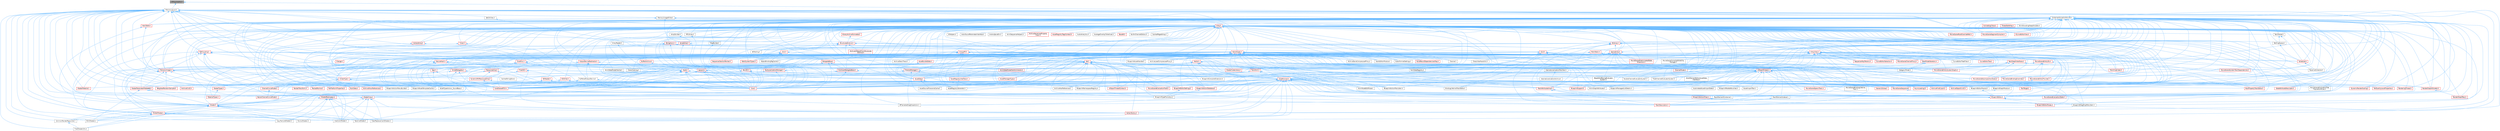 digraph "IsPolymorphic.h"
{
 // INTERACTIVE_SVG=YES
 // LATEX_PDF_SIZE
  bgcolor="transparent";
  edge [fontname=Helvetica,fontsize=10,labelfontname=Helvetica,labelfontsize=10];
  node [fontname=Helvetica,fontsize=10,shape=box,height=0.2,width=0.4];
  Node1 [id="Node000001",label="IsPolymorphic.h",height=0.2,width=0.4,color="gray40", fillcolor="grey60", style="filled", fontcolor="black",tooltip=" "];
  Node1 -> Node2 [id="edge1_Node000001_Node000002",dir="back",color="steelblue1",style="solid",tooltip=" "];
  Node2 [id="Node000002",label="ContainerAllocationPolicies.h",height=0.2,width=0.4,color="grey40", fillcolor="white", style="filled",URL="$d7/dff/ContainerAllocationPolicies_8h.html",tooltip=" "];
  Node2 -> Node3 [id="edge2_Node000002_Node000003",dir="back",color="steelblue1",style="solid",tooltip=" "];
  Node3 [id="Node000003",label="AnimEncodingHeapAllocator.h",height=0.2,width=0.4,color="grey40", fillcolor="white", style="filled",URL="$da/d74/AnimEncodingHeapAllocator_8h.html",tooltip=" "];
  Node2 -> Node4 [id="edge3_Node000002_Node000004",dir="back",color="steelblue1",style="solid",tooltip=" "];
  Node4 [id="Node000004",label="Array.h",height=0.2,width=0.4,color="red", fillcolor="#FFF0F0", style="filled",URL="$df/dd0/Array_8h.html",tooltip=" "];
  Node4 -> Node5 [id="edge4_Node000004_Node000005",dir="back",color="steelblue1",style="solid",tooltip=" "];
  Node5 [id="Node000005",label="ABTesting.h",height=0.2,width=0.4,color="grey40", fillcolor="white", style="filled",URL="$d6/dec/ABTesting_8h.html",tooltip=" "];
  Node4 -> Node6 [id="edge5_Node000004_Node000006",dir="back",color="steelblue1",style="solid",tooltip=" "];
  Node6 [id="Node000006",label="AIHelpers.h",height=0.2,width=0.4,color="grey40", fillcolor="white", style="filled",URL="$d1/d0d/AIHelpers_8h.html",tooltip=" "];
  Node4 -> Node7 [id="edge6_Node000004_Node000007",dir="back",color="steelblue1",style="solid",tooltip=" "];
  Node7 [id="Node000007",label="ActorElementEditorAssetData\lInterface.h",height=0.2,width=0.4,color="grey40", fillcolor="white", style="filled",URL="$d9/d7b/ActorElementEditorAssetDataInterface_8h.html",tooltip=" "];
  Node4 -> Node8 [id="edge7_Node000004_Node000008",dir="back",color="steelblue1",style="solid",tooltip=" "];
  Node8 [id="Node000008",label="ActorSoundParameterInterface.h",height=0.2,width=0.4,color="grey40", fillcolor="white", style="filled",URL="$de/d9f/ActorSoundParameterInterface_8h.html",tooltip=" "];
  Node4 -> Node9 [id="edge8_Node000004_Node000009",dir="back",color="steelblue1",style="solid",tooltip=" "];
  Node9 [id="Node000009",label="AndroidJavaEnv.h",height=0.2,width=0.4,color="grey40", fillcolor="white", style="filled",URL="$d6/d94/AndroidJavaEnv_8h.html",tooltip=" "];
  Node4 -> Node10 [id="edge9_Node000004_Node000010",dir="back",color="steelblue1",style="solid",tooltip=" "];
  Node10 [id="Node000010",label="AnimDataModelHasher.h",height=0.2,width=0.4,color="grey40", fillcolor="white", style="filled",URL="$d1/d21/AnimDataModelHasher_8h.html",tooltip=" "];
  Node4 -> Node11 [id="edge10_Node000004_Node000011",dir="back",color="steelblue1",style="solid",tooltip=" "];
  Node11 [id="Node000011",label="AnimDataModelNotifyCollector.h",height=0.2,width=0.4,color="red", fillcolor="#FFF0F0", style="filled",URL="$dc/d99/AnimDataModelNotifyCollector_8h.html",tooltip=" "];
  Node4 -> Node180 [id="edge11_Node000004_Node000180",dir="back",color="steelblue1",style="solid",tooltip=" "];
  Node180 [id="Node000180",label="AnimGraphAttributes.h",height=0.2,width=0.4,color="grey40", fillcolor="white", style="filled",URL="$d3/d40/AnimGraphAttributes_8h.html",tooltip=" "];
  Node4 -> Node181 [id="edge12_Node000004_Node000181",dir="back",color="steelblue1",style="solid",tooltip=" "];
  Node181 [id="Node000181",label="AnimNodeEditMode.h",height=0.2,width=0.4,color="grey40", fillcolor="white", style="filled",URL="$df/df6/AnimNodeEditMode_8h.html",tooltip=" "];
  Node4 -> Node182 [id="edge13_Node000004_Node000182",dir="back",color="steelblue1",style="solid",tooltip=" "];
  Node182 [id="Node000182",label="AnimSequenceHelpers.h",height=0.2,width=0.4,color="grey40", fillcolor="white", style="filled",URL="$dd/d12/AnimSequenceHelpers_8h.html",tooltip=" "];
  Node4 -> Node183 [id="edge14_Node000004_Node000183",dir="back",color="steelblue1",style="solid",tooltip=" "];
  Node183 [id="Node000183",label="App.h",height=0.2,width=0.4,color="red", fillcolor="#FFF0F0", style="filled",URL="$de/d8b/App_8h.html",tooltip=" "];
  Node183 -> Node185 [id="edge15_Node000183_Node000185",dir="back",color="steelblue1",style="solid",tooltip=" "];
  Node185 [id="Node000185",label="Core.h",height=0.2,width=0.4,color="red", fillcolor="#FFF0F0", style="filled",URL="$d6/dd7/Core_8h.html",tooltip=" "];
  Node183 -> Node191 [id="edge16_Node000183_Node000191",dir="back",color="steelblue1",style="solid",tooltip=" "];
  Node191 [id="Node000191",label="CoreSharedPCH.h",height=0.2,width=0.4,color="red", fillcolor="#FFF0F0", style="filled",URL="$d8/de5/CoreSharedPCH_8h.html",tooltip=" "];
  Node4 -> Node1002 [id="edge17_Node000004_Node001002",dir="back",color="steelblue1",style="solid",tooltip=" "];
  Node1002 [id="Node001002",label="ArchiveFindCulprit.h",height=0.2,width=0.4,color="red", fillcolor="#FFF0F0", style="filled",URL="$de/d30/ArchiveFindCulprit_8h.html",tooltip=" "];
  Node4 -> Node1003 [id="edge18_Node000004_Node001003",dir="back",color="steelblue1",style="solid",tooltip=" "];
  Node1003 [id="Node001003",label="ArchiveHasReferences.h",height=0.2,width=0.4,color="grey40", fillcolor="white", style="filled",URL="$d8/df1/ArchiveHasReferences_8h.html",tooltip=" "];
  Node4 -> Node1004 [id="edge19_Node000004_Node001004",dir="back",color="steelblue1",style="solid",tooltip=" "];
  Node1004 [id="Node001004",label="ArchiveLoadCompressedProxy.h",height=0.2,width=0.4,color="grey40", fillcolor="white", style="filled",URL="$d0/deb/ArchiveLoadCompressedProxy_8h.html",tooltip=" "];
  Node4 -> Node1005 [id="edge20_Node000004_Node001005",dir="back",color="steelblue1",style="solid",tooltip=" "];
  Node1005 [id="Node001005",label="ArchiveObjectCrc32.h",height=0.2,width=0.4,color="red", fillcolor="#FFF0F0", style="filled",URL="$d8/d12/ArchiveObjectCrc32_8h.html",tooltip=" "];
  Node4 -> Node1006 [id="edge21_Node000004_Node001006",dir="back",color="steelblue1",style="solid",tooltip=" "];
  Node1006 [id="Node001006",label="ArchiveSaveCompressedProxy.h",height=0.2,width=0.4,color="grey40", fillcolor="white", style="filled",URL="$d4/dee/ArchiveSaveCompressedProxy_8h.html",tooltip=" "];
  Node4 -> Node1007 [id="edge22_Node000004_Node001007",dir="back",color="steelblue1",style="solid",tooltip=" "];
  Node1007 [id="Node001007",label="ArchiveSerializedProperty\lChain.h",height=0.2,width=0.4,color="red", fillcolor="#FFF0F0", style="filled",URL="$d0/dd3/ArchiveSerializedPropertyChain_8h.html",tooltip=" "];
  Node4 -> Node1012 [id="edge23_Node000004_Node001012",dir="back",color="steelblue1",style="solid",tooltip=" "];
  Node1012 [id="Node001012",label="ArchiveShowReferences.h",height=0.2,width=0.4,color="red", fillcolor="#FFF0F0", style="filled",URL="$db/d28/ArchiveShowReferences_8h.html",tooltip=" "];
  Node4 -> Node1013 [id="edge24_Node000004_Node001013",dir="back",color="steelblue1",style="solid",tooltip=" "];
  Node1013 [id="Node001013",label="ArchiveStackTrace.h",height=0.2,width=0.4,color="grey40", fillcolor="white", style="filled",URL="$d9/d16/ArchiveStackTrace_8h.html",tooltip=" "];
  Node4 -> Node1014 [id="edge25_Node000004_Node001014",dir="back",color="steelblue1",style="solid",tooltip=" "];
  Node1014 [id="Node001014",label="ArchiveUObjectFromStructured\lArchive.h",height=0.2,width=0.4,color="red", fillcolor="#FFF0F0", style="filled",URL="$d2/d52/ArchiveUObjectFromStructuredArchive_8h.html",tooltip=" "];
  Node4 -> Node1015 [id="edge26_Node000004_Node001015",dir="back",color="steelblue1",style="solid",tooltip=" "];
  Node1015 [id="Node001015",label="ArrayBuilder.h",height=0.2,width=0.4,color="grey40", fillcolor="white", style="filled",URL="$d1/d4b/ArrayBuilder_8h.html",tooltip=" "];
  Node1015 -> Node185 [id="edge27_Node001015_Node000185",dir="back",color="steelblue1",style="solid",tooltip=" "];
  Node4 -> Node1016 [id="edge28_Node000004_Node001016",dir="back",color="steelblue1",style="solid",tooltip=" "];
  Node1016 [id="Node001016",label="ArrayReader.h",height=0.2,width=0.4,color="grey40", fillcolor="white", style="filled",URL="$d8/d40/ArrayReader_8h.html",tooltip=" "];
  Node1016 -> Node185 [id="edge29_Node001016_Node000185",dir="back",color="steelblue1",style="solid",tooltip=" "];
  Node4 -> Node1017 [id="edge30_Node000004_Node001017",dir="back",color="steelblue1",style="solid",tooltip=" "];
  Node1017 [id="Node001017",label="ArrayView.h",height=0.2,width=0.4,color="red", fillcolor="#FFF0F0", style="filled",URL="$d7/df4/ArrayView_8h.html",tooltip=" "];
  Node1017 -> Node10 [id="edge31_Node001017_Node000010",dir="back",color="steelblue1",style="solid",tooltip=" "];
  Node1017 -> Node1013 [id="edge32_Node001017_Node001013",dir="back",color="steelblue1",style="solid",tooltip=" "];
  Node1017 -> Node1021 [id="edge33_Node001017_Node001021",dir="back",color="steelblue1",style="solid",tooltip=" "];
  Node1021 [id="Node001021",label="AssetData.h",height=0.2,width=0.4,color="red", fillcolor="#FFF0F0", style="filled",URL="$d9/d19/AssetData_8h.html",tooltip=" "];
  Node1021 -> Node1041 [id="edge34_Node001021_Node001041",dir="back",color="steelblue1",style="solid",tooltip=" "];
  Node1041 [id="Node001041",label="AssetRegistryGenerator.h",height=0.2,width=0.4,color="grey40", fillcolor="white", style="filled",URL="$df/dd1/AssetRegistryGenerator_8h.html",tooltip=" "];
  Node1021 -> Node1043 [id="edge35_Node001021_Node001043",dir="back",color="steelblue1",style="solid",tooltip=" "];
  Node1043 [id="Node001043",label="AssetSourceFilenameCache.h",height=0.2,width=0.4,color="grey40", fillcolor="white", style="filled",URL="$dd/d16/AssetSourceFilenameCache_8h.html",tooltip=" "];
  Node1017 -> Node1523 [id="edge36_Node001017_Node001523",dir="back",color="steelblue1",style="solid",tooltip=" "];
  Node1523 [id="Node001523",label="AsyncLoading2.h",height=0.2,width=0.4,color="red", fillcolor="#FFF0F0", style="filled",URL="$dd/db7/AsyncLoading2_8h.html",tooltip=" "];
  Node1017 -> Node1553 [id="edge37_Node001017_Node001553",dir="back",color="steelblue1",style="solid",tooltip=" "];
  Node1553 [id="Node001553",label="BezierChannelCurveModel.h",height=0.2,width=0.4,color="red", fillcolor="#FFF0F0", style="filled",URL="$d3/d63/BezierChannelCurveModel_8h.html",tooltip=" "];
  Node1017 -> Node1557 [id="edge38_Node001017_Node001557",dir="back",color="steelblue1",style="solid",tooltip=" "];
  Node1557 [id="Node001557",label="BlueprintAssetHandler.h",height=0.2,width=0.4,color="grey40", fillcolor="white", style="filled",URL="$d0/d84/BlueprintAssetHandler_8h.html",tooltip=" "];
  Node1017 -> Node1559 [id="edge39_Node001017_Node001559",dir="back",color="steelblue1",style="solid",tooltip=" "];
  Node1559 [id="Node001559",label="BoolPropertyTrackEditor.h",height=0.2,width=0.4,color="red", fillcolor="#FFF0F0", style="filled",URL="$db/d07/BoolPropertyTrackEditor_8h.html",tooltip=" "];
  Node1017 -> Node1561 [id="edge40_Node001017_Node001561",dir="back",color="steelblue1",style="solid",tooltip=" "];
  Node1561 [id="Node001561",label="BulkDataRegistry.h",height=0.2,width=0.4,color="grey40", fillcolor="white", style="filled",URL="$da/db4/BulkDataRegistry_8h.html",tooltip=" "];
  Node1017 -> Node1783 [id="edge41_Node001017_Node001783",dir="back",color="steelblue1",style="solid",tooltip=" "];
  Node1783 [id="Node001783",label="CategoryModel.h",height=0.2,width=0.4,color="grey40", fillcolor="white", style="filled",URL="$db/dfe/CategoryModel_8h.html",tooltip=" "];
  Node1017 -> Node3025 [id="edge42_Node001017_Node003025",dir="back",color="steelblue1",style="solid",tooltip=" "];
  Node3025 [id="Node003025",label="ChannelCurveModel.h",height=0.2,width=0.4,color="red", fillcolor="#FFF0F0", style="filled",URL="$de/dfa/ChannelCurveModel_8h.html",tooltip=" "];
  Node3025 -> Node1553 [id="edge43_Node003025_Node001553",dir="back",color="steelblue1",style="solid",tooltip=" "];
  Node1017 -> Node1784 [id="edge44_Node001017_Node001784",dir="back",color="steelblue1",style="solid",tooltip=" "];
  Node1784 [id="Node001784",label="ChannelModel.h",height=0.2,width=0.4,color="red", fillcolor="#FFF0F0", style="filled",URL="$de/d30/ChannelModel_8h.html",tooltip=" "];
  Node1017 -> Node185 [id="edge45_Node001017_Node000185",dir="back",color="steelblue1",style="solid",tooltip=" "];
  Node1017 -> Node191 [id="edge46_Node001017_Node000191",dir="back",color="steelblue1",style="solid",tooltip=" "];
  Node1017 -> Node4218 [id="edge47_Node001017_Node004218",dir="back",color="steelblue1",style="solid",tooltip=" "];
  Node4218 [id="Node004218",label="CurveEditorSelection.h",height=0.2,width=0.4,color="red", fillcolor="#FFF0F0", style="filled",URL="$d3/def/CurveEditorSelection_8h.html",tooltip=" "];
  Node1017 -> Node4220 [id="edge48_Node001017_Node004220",dir="back",color="steelblue1",style="solid",tooltip=" "];
  Node4220 [id="Node004220",label="CurveEditorTree.h",height=0.2,width=0.4,color="red", fillcolor="#FFF0F0", style="filled",URL="$dc/d32/CurveEditorTree_8h.html",tooltip=" "];
  Node1017 -> Node4221 [id="edge49_Node001017_Node004221",dir="back",color="steelblue1",style="solid",tooltip=" "];
  Node4221 [id="Node004221",label="CurveEditorTreeFilter.h",height=0.2,width=0.4,color="grey40", fillcolor="white", style="filled",URL="$d6/dcd/CurveEditorTreeFilter_8h.html",tooltip=" "];
  Node1017 -> Node6873 [id="edge50_Node001017_Node006873",dir="back",color="steelblue1",style="solid",tooltip=" "];
  Node6873 [id="Node006873",label="GenericOctree.h",height=0.2,width=0.4,color="red", fillcolor="#FFF0F0", style="filled",URL="$de/de6/GenericOctree_8h.html",tooltip=" "];
  Node1017 -> Node236 [id="edge51_Node001017_Node000236",dir="back",color="steelblue1",style="solid",tooltip=" "];
  Node236 [id="Node000236",label="MarchingCubes.h",height=0.2,width=0.4,color="red", fillcolor="#FFF0F0", style="filled",URL="$d8/d16/MarchingCubes_8h.html",tooltip=" "];
  Node1017 -> Node6597 [id="edge52_Node001017_Node006597",dir="back",color="steelblue1",style="solid",tooltip=" "];
  Node6597 [id="Node006597",label="MeshAttributeArray.h",height=0.2,width=0.4,color="red", fillcolor="#FFF0F0", style="filled",URL="$dd/dcf/MeshAttributeArray_8h.html",tooltip=" "];
  Node6597 -> Node1886 [id="edge53_Node006597_Node001886",dir="back",color="steelblue1",style="solid",tooltip=" "];
  Node1886 [id="Node001886",label="MeshDescription.h",height=0.2,width=0.4,color="red", fillcolor="#FFF0F0", style="filled",URL="$d5/d91/MeshDescription_8h.html",tooltip=" "];
  Node6597 -> Node6598 [id="edge54_Node006597_Node006598",dir="back",color="steelblue1",style="solid",tooltip=" "];
  Node6598 [id="Node006598",label="MeshElementContainer.h",height=0.2,width=0.4,color="grey40", fillcolor="white", style="filled",URL="$d1/dfa/MeshElementContainer_8h.html",tooltip=" "];
  Node6598 -> Node1886 [id="edge55_Node006598_Node001886",dir="back",color="steelblue1",style="solid",tooltip=" "];
  Node6597 -> Node6599 [id="edge56_Node006597_Node006599",dir="back",color="steelblue1",style="solid",tooltip=" "];
  Node6599 [id="Node006599",label="MeshElementIndexer.h",height=0.2,width=0.4,color="grey40", fillcolor="white", style="filled",URL="$db/d4c/MeshElementIndexer_8h.html",tooltip=" "];
  Node6599 -> Node1886 [id="edge57_Node006599_Node001886",dir="back",color="steelblue1",style="solid",tooltip=" "];
  Node1017 -> Node1886 [id="edge58_Node001017_Node001886",dir="back",color="steelblue1",style="solid",tooltip=" "];
  Node1017 -> Node6599 [id="edge59_Node001017_Node006599",dir="back",color="steelblue1",style="solid",tooltip=" "];
  Node1017 -> Node4041 [id="edge60_Node001017_Node004041",dir="back",color="steelblue1",style="solid",tooltip=" "];
  Node4041 [id="Node004041",label="MovieSceneChannelProxy.h",height=0.2,width=0.4,color="red", fillcolor="#FFF0F0", style="filled",URL="$d8/dea/MovieSceneChannelProxy_8h.html",tooltip=" "];
  Node1017 -> Node5896 [id="edge61_Node001017_Node005896",dir="back",color="steelblue1",style="solid",tooltip=" "];
  Node5896 [id="Node005896",label="MovieSceneDecompositionQuery.h",height=0.2,width=0.4,color="red", fillcolor="#FFF0F0", style="filled",URL="$dd/d7c/MovieSceneDecompositionQuery_8h.html",tooltip=" "];
  Node1017 -> Node4684 [id="edge62_Node001017_Node004684",dir="back",color="steelblue1",style="solid",tooltip=" "];
  Node4684 [id="Node004684",label="MovieSceneEntitySystemGraphs.h",height=0.2,width=0.4,color="red", fillcolor="#FFF0F0", style="filled",URL="$dd/ded/MovieSceneEntitySystemGraphs_8h.html",tooltip=" "];
  Node1017 -> Node5480 [id="edge63_Node001017_Node005480",dir="back",color="steelblue1",style="solid",tooltip=" "];
  Node5480 [id="Node005480",label="MovieSceneEvaluationField.h",height=0.2,width=0.4,color="red", fillcolor="#FFF0F0", style="filled",URL="$d6/d5d/MovieSceneEvaluationField_8h.html",tooltip=" "];
  Node1017 -> Node4174 [id="edge64_Node001017_Node004174",dir="back",color="steelblue1",style="solid",tooltip=" "];
  Node4174 [id="Node004174",label="MovieSceneEvaluationState.h",height=0.2,width=0.4,color="red", fillcolor="#FFF0F0", style="filled",URL="$d4/d20/MovieSceneEvaluationState_8h.html",tooltip=" "];
  Node1017 -> Node4702 [id="edge65_Node001017_Node004702",dir="back",color="steelblue1",style="solid",tooltip=" "];
  Node4702 [id="Node004702",label="MovieSceneEvaluationTree\lPopulationRules.h",height=0.2,width=0.4,color="grey40", fillcolor="white", style="filled",URL="$dc/dcc/MovieSceneEvaluationTreePopulationRules_8h.html",tooltip=" "];
  Node1017 -> Node6937 [id="edge66_Node001017_Node006937",dir="back",color="steelblue1",style="solid",tooltip=" "];
  Node6937 [id="Node006937",label="Scheduler.h",height=0.2,width=0.4,color="red", fillcolor="#FFF0F0", style="filled",URL="$d7/d7f/Scheduler_8h.html",tooltip=" "];
  Node6937 -> Node6959 [id="edge67_Node006937_Node006959",dir="back",color="steelblue1",style="solid",tooltip=" "];
  Node6959 [id="Node006959",label="ReserveScheduler.h",height=0.2,width=0.4,color="grey40", fillcolor="white", style="filled",URL="$d3/dac/ReserveScheduler_8h.html",tooltip=" "];
  Node1017 -> Node5475 [id="edge68_Node001017_Node005475",dir="back",color="steelblue1",style="solid",tooltip=" "];
  Node5475 [id="Node005475",label="SequencerKeyParams.h",height=0.2,width=0.4,color="red", fillcolor="#FFF0F0", style="filled",URL="$d2/dbe/SequencerKeyParams_8h.html",tooltip=" "];
  Node1017 -> Node2210 [id="edge69_Node001017_Node002210",dir="back",color="steelblue1",style="solid",tooltip=" "];
  Node2210 [id="Node002210",label="Shader.h",height=0.2,width=0.4,color="red", fillcolor="#FFF0F0", style="filled",URL="$d2/dac/Shader_8h.html",tooltip=" "];
  Node2210 -> Node747 [id="edge70_Node002210_Node000747",dir="back",color="steelblue1",style="solid",tooltip=" "];
  Node747 [id="Node000747",label="BinkShaders.h",height=0.2,width=0.4,color="grey40", fillcolor="white", style="filled",URL="$d8/d97/BinkShaders_8h.html",tooltip=" "];
  Node2210 -> Node748 [id="edge71_Node002210_Node000748",dir="back",color="steelblue1",style="solid",tooltip=" "];
  Node748 [id="Node000748",label="ClearReplacementShaders.h",height=0.2,width=0.4,color="grey40", fillcolor="white", style="filled",URL="$d9/d4e/ClearReplacementShaders_8h.html",tooltip=" "];
  Node2210 -> Node753 [id="edge72_Node002210_Node000753",dir="back",color="steelblue1",style="solid",tooltip=" "];
  Node753 [id="Node000753",label="CommonRenderResources.h",height=0.2,width=0.4,color="grey40", fillcolor="white", style="filled",URL="$d3/d27/CommonRenderResources_8h.html",tooltip=" "];
  Node753 -> Node754 [id="edge73_Node000753_Node000754",dir="back",color="steelblue1",style="solid",tooltip=" "];
  Node754 [id="Node000754",label="PixelShaderUtils.h",height=0.2,width=0.4,color="grey40", fillcolor="white", style="filled",URL="$d1/dc7/PixelShaderUtils_8h.html",tooltip=" "];
  Node2210 -> Node749 [id="edge74_Node002210_Node000749",dir="back",color="steelblue1",style="solid",tooltip=" "];
  Node749 [id="Node000749",label="CopyTextureShaders.h",height=0.2,width=0.4,color="grey40", fillcolor="white", style="filled",URL="$dc/d7f/CopyTextureShaders_8h.html",tooltip=" "];
  Node2210 -> Node750 [id="edge75_Node002210_Node000750",dir="back",color="steelblue1",style="solid",tooltip=" "];
  Node750 [id="Node000750",label="GlobalShader.h",height=0.2,width=0.4,color="red", fillcolor="#FFF0F0", style="filled",URL="$db/de3/GlobalShader_8h.html",tooltip=" "];
  Node750 -> Node747 [id="edge76_Node000750_Node000747",dir="back",color="steelblue1",style="solid",tooltip=" "];
  Node750 -> Node748 [id="edge77_Node000750_Node000748",dir="back",color="steelblue1",style="solid",tooltip=" "];
  Node750 -> Node753 [id="edge78_Node000750_Node000753",dir="back",color="steelblue1",style="solid",tooltip=" "];
  Node750 -> Node749 [id="edge79_Node000750_Node000749",dir="back",color="steelblue1",style="solid",tooltip=" "];
  Node750 -> Node760 [id="edge80_Node000750_Node000760",dir="back",color="steelblue1",style="solid",tooltip=" "];
  Node760 [id="Node000760",label="OculusShaders.h",height=0.2,width=0.4,color="grey40", fillcolor="white", style="filled",URL="$d5/d66/OculusShaders_8h.html",tooltip=" "];
  Node750 -> Node761 [id="edge81_Node000750_Node000761",dir="back",color="steelblue1",style="solid",tooltip=" "];
  Node761 [id="Node000761",label="OneColorShader.h",height=0.2,width=0.4,color="grey40", fillcolor="white", style="filled",URL="$dc/d2c/OneColorShader_8h.html",tooltip=" "];
  Node750 -> Node754 [id="edge82_Node000750_Node000754",dir="back",color="steelblue1",style="solid",tooltip=" "];
  Node750 -> Node763 [id="edge83_Node000750_Node000763",dir="back",color="steelblue1",style="solid",tooltip=" "];
  Node763 [id="Node000763",label="ResolveShader.h",height=0.2,width=0.4,color="grey40", fillcolor="white", style="filled",URL="$d0/d1c/ResolveShader_8h.html",tooltip=" "];
  Node2210 -> Node760 [id="edge84_Node002210_Node000760",dir="back",color="steelblue1",style="solid",tooltip=" "];
  Node2210 -> Node761 [id="edge85_Node002210_Node000761",dir="back",color="steelblue1",style="solid",tooltip=" "];
  Node2210 -> Node754 [id="edge86_Node002210_Node000754",dir="back",color="steelblue1",style="solid",tooltip=" "];
  Node2210 -> Node763 [id="edge87_Node002210_Node000763",dir="back",color="steelblue1",style="solid",tooltip=" "];
  Node2210 -> Node2313 [id="edge88_Node002210_Node002313",dir="back",color="steelblue1",style="solid",tooltip=" "];
  Node2313 [id="Node002313",label="VertexFactory.h",height=0.2,width=0.4,color="red", fillcolor="#FFF0F0", style="filled",URL="$d8/dc4/VertexFactory_8h.html",tooltip=" "];
  Node1017 -> Node4203 [id="edge89_Node001017_Node004203",dir="back",color="steelblue1",style="solid",tooltip=" "];
  Node4203 [id="Node004203",label="ShaderCodeLibrary.h",height=0.2,width=0.4,color="red", fillcolor="#FFF0F0", style="filled",URL="$d0/d8f/ShaderCodeLibrary_8h.html",tooltip=" "];
  Node1017 -> Node2435 [id="edge90_Node001017_Node002435",dir="back",color="steelblue1",style="solid",tooltip=" "];
  Node2435 [id="Node002435",label="ShaderCore.h",height=0.2,width=0.4,color="red", fillcolor="#FFF0F0", style="filled",URL="$d2/dc9/ShaderCore_8h.html",tooltip=" "];
  Node2435 -> Node748 [id="edge91_Node002435_Node000748",dir="back",color="steelblue1",style="solid",tooltip=" "];
  Node2435 -> Node749 [id="edge92_Node002435_Node000749",dir="back",color="steelblue1",style="solid",tooltip=" "];
  Node2435 -> Node761 [id="edge93_Node002435_Node000761",dir="back",color="steelblue1",style="solid",tooltip=" "];
  Node2435 -> Node763 [id="edge94_Node002435_Node000763",dir="back",color="steelblue1",style="solid",tooltip=" "];
  Node2435 -> Node2210 [id="edge95_Node002435_Node002210",dir="back",color="steelblue1",style="solid",tooltip=" "];
  Node2435 -> Node2313 [id="edge96_Node002435_Node002313",dir="back",color="steelblue1",style="solid",tooltip=" "];
  Node1017 -> Node5342 [id="edge97_Node001017_Node005342",dir="back",color="steelblue1",style="solid",tooltip=" "];
  Node5342 [id="Node005342",label="ShaderTypes.h",height=0.2,width=0.4,color="red", fillcolor="#FFF0F0", style="filled",URL="$d6/dca/ShaderTypes_8h.html",tooltip=" "];
  Node5342 -> Node4741 [id="edge98_Node005342_Node004741",dir="back",color="steelblue1",style="solid",tooltip=" "];
  Node4741 [id="Node004741",label="MaterialTypes.h",height=0.2,width=0.4,color="red", fillcolor="#FFF0F0", style="filled",URL="$dc/d31/MaterialTypes_8h.html",tooltip=" "];
  Node1017 -> Node8128 [id="edge99_Node001017_Node008128",dir="back",color="steelblue1",style="solid",tooltip=" "];
  Node8128 [id="Node008128",label="TextLocalizationManager.h",height=0.2,width=0.4,color="red", fillcolor="#FFF0F0", style="filled",URL="$d5/d2e/TextLocalizationManager_8h.html",tooltip=" "];
  Node8128 -> Node185 [id="edge100_Node008128_Node000185",dir="back",color="steelblue1",style="solid",tooltip=" "];
  Node8128 -> Node6523 [id="edge101_Node008128_Node006523",dir="back",color="steelblue1",style="solid",tooltip=" "];
  Node6523 [id="Node006523",label="CoreMinimal.h",height=0.2,width=0.4,color="red", fillcolor="#FFF0F0", style="filled",URL="$d7/d67/CoreMinimal_8h.html",tooltip=" "];
  Node6523 -> Node180 [id="edge102_Node006523_Node000180",dir="back",color="steelblue1",style="solid",tooltip=" "];
  Node6523 -> Node181 [id="edge103_Node006523_Node000181",dir="back",color="steelblue1",style="solid",tooltip=" "];
  Node6523 -> Node6585 [id="edge104_Node006523_Node006585",dir="back",color="steelblue1",style="solid",tooltip=" "];
  Node6585 [id="Node006585",label="ArchiveCrc32.h",height=0.2,width=0.4,color="red", fillcolor="#FFF0F0", style="filled",URL="$d9/dc5/ArchiveCrc32_8h.html",tooltip=" "];
  Node6523 -> Node1002 [id="edge105_Node006523_Node001002",dir="back",color="steelblue1",style="solid",tooltip=" "];
  Node6523 -> Node1003 [id="edge106_Node006523_Node001003",dir="back",color="steelblue1",style="solid",tooltip=" "];
  Node6523 -> Node1005 [id="edge107_Node006523_Node001005",dir="back",color="steelblue1",style="solid",tooltip=" "];
  Node6523 -> Node1012 [id="edge108_Node006523_Node001012",dir="back",color="steelblue1",style="solid",tooltip=" "];
  Node6523 -> Node4539 [id="edge109_Node006523_Node004539",dir="back",color="steelblue1",style="solid",tooltip=" "];
  Node4539 [id="Node004539",label="AssetImportTask.h",height=0.2,width=0.4,color="grey40", fillcolor="white", style="filled",URL="$d7/d65/AssetImportTask_8h.html",tooltip=" "];
  Node6523 -> Node1043 [id="edge110_Node006523_Node001043",dir="back",color="steelblue1",style="solid",tooltip=" "];
  Node6523 -> Node6595 [id="edge111_Node006523_Node006595",dir="back",color="steelblue1",style="solid",tooltip=" "];
  Node6595 [id="Node006595",label="AssetTypeActions_SoundBase.h",height=0.2,width=0.4,color="grey40", fillcolor="white", style="filled",URL="$db/d4e/AssetTypeActions__SoundBase_8h.html",tooltip=" "];
  Node6523 -> Node1523 [id="edge112_Node006523_Node001523",dir="back",color="steelblue1",style="solid",tooltip=" "];
  Node6523 -> Node4542 [id="edge113_Node006523_Node004542",dir="back",color="steelblue1",style="solid",tooltip=" "];
  Node4542 [id="Node004542",label="AutomatedAssetImportData.h",height=0.2,width=0.4,color="grey40", fillcolor="white", style="filled",URL="$dd/d4f/AutomatedAssetImportData_8h.html",tooltip=" "];
  Node6523 -> Node865 [id="edge114_Node006523_Node000865",dir="back",color="steelblue1",style="solid",tooltip=" "];
  Node865 [id="Node000865",label="BPVariableDragDropAction.h",height=0.2,width=0.4,color="grey40", fillcolor="white", style="filled",URL="$dd/d23/BPVariableDragDropAction_8h.html",tooltip=" "];
  Node6523 -> Node1793 [id="edge115_Node006523_Node001793",dir="back",color="steelblue1",style="solid",tooltip=" "];
  Node1793 [id="Node001793",label="BindingLifetimeTrackEditor.h",height=0.2,width=0.4,color="grey40", fillcolor="white", style="filled",URL="$db/d3c/BindingLifetimeTrackEditor_8h.html",tooltip=" "];
  Node6523 -> Node747 [id="edge116_Node006523_Node000747",dir="back",color="steelblue1",style="solid",tooltip=" "];
  Node6523 -> Node4444 [id="edge117_Node006523_Node004444",dir="back",color="steelblue1",style="solid",tooltip=" "];
  Node4444 [id="Node004444",label="BlueprintActionDatabase.h",height=0.2,width=0.4,color="red", fillcolor="#FFF0F0", style="filled",URL="$d4/dae/BlueprintActionDatabase_8h.html",tooltip=" "];
  Node4444 -> Node1201 [id="edge118_Node004444_Node001201",dir="back",color="steelblue1",style="solid",tooltip=" "];
  Node1201 [id="Node001201",label="BlueprintTypePromotion.h",height=0.2,width=0.4,color="grey40", fillcolor="white", style="filled",URL="$d2/d23/BlueprintTypePromotion_8h.html",tooltip=" "];
  Node6523 -> Node2856 [id="edge119_Node006523_Node002856",dir="back",color="steelblue1",style="solid",tooltip=" "];
  Node2856 [id="Node002856",label="BlueprintActionFilter.h",height=0.2,width=0.4,color="red", fillcolor="#FFF0F0", style="filled",URL="$d5/d2a/BlueprintActionFilter_8h.html",tooltip=" "];
  Node2856 -> Node866 [id="edge120_Node002856_Node000866",dir="back",color="steelblue1",style="solid",tooltip=" "];
  Node866 [id="Node000866",label="BlueprintDragDropMenuItem.h",height=0.2,width=0.4,color="grey40", fillcolor="white", style="filled",URL="$dc/deb/BlueprintDragDropMenuItem_8h.html",tooltip=" "];
  Node6523 -> Node1064 [id="edge121_Node006523_Node001064",dir="back",color="steelblue1",style="solid",tooltip=" "];
  Node1064 [id="Node001064",label="BlueprintActionMenuBuilder.h",height=0.2,width=0.4,color="grey40", fillcolor="white", style="filled",URL="$dd/dea/BlueprintActionMenuBuilder_8h.html",tooltip=" "];
  Node6523 -> Node1065 [id="edge122_Node006523_Node001065",dir="back",color="steelblue1",style="solid",tooltip=" "];
  Node1065 [id="Node001065",label="BlueprintActionMenuItem.h",height=0.2,width=0.4,color="grey40", fillcolor="white", style="filled",URL="$d8/dca/BlueprintActionMenuItem_8h.html",tooltip=" "];
  Node6523 -> Node866 [id="edge123_Node006523_Node000866",dir="back",color="steelblue1",style="solid",tooltip=" "];
  Node6523 -> Node864 [id="edge124_Node006523_Node000864",dir="back",color="steelblue1",style="solid",tooltip=" "];
  Node864 [id="Node000864",label="BlueprintEditor.h",height=0.2,width=0.4,color="red", fillcolor="#FFF0F0", style="filled",URL="$df/d7d/BlueprintEditor_8h.html",tooltip=" "];
  Node864 -> Node865 [id="edge125_Node000864_Node000865",dir="back",color="steelblue1",style="solid",tooltip=" "];
  Node864 -> Node866 [id="edge126_Node000864_Node000866",dir="back",color="steelblue1",style="solid",tooltip=" "];
  Node864 -> Node867 [id="edge127_Node000864_Node000867",dir="back",color="steelblue1",style="solid",tooltip=" "];
  Node867 [id="Node000867",label="BlueprintEditorModes.h",height=0.2,width=0.4,color="red", fillcolor="#FFF0F0", style="filled",URL="$d9/d70/BlueprintEditorModes_8h.html",tooltip=" "];
  Node6523 -> Node867 [id="edge128_Node006523_Node000867",dir="back",color="steelblue1",style="solid",tooltip=" "];
  Node6523 -> Node876 [id="edge129_Node006523_Node000876",dir="back",color="steelblue1",style="solid",tooltip=" "];
  Node876 [id="Node000876",label="BlueprintEditorModule.h",height=0.2,width=0.4,color="grey40", fillcolor="white", style="filled",URL="$df/d39/BlueprintEditorModule_8h.html",tooltip=" "];
  Node876 -> Node864 [id="edge130_Node000876_Node000864",dir="back",color="steelblue1",style="solid",tooltip=" "];
  Node6523 -> Node1339 [id="edge131_Node006523_Node001339",dir="back",color="steelblue1",style="solid",tooltip=" "];
  Node1339 [id="Node001339",label="BlueprintEditorSettings.h",height=0.2,width=0.4,color="red", fillcolor="#FFF0F0", style="filled",URL="$d4/dbc/BlueprintEditorSettings_8h.html",tooltip=" "];
  Node1339 -> Node1201 [id="edge132_Node001339_Node001201",dir="back",color="steelblue1",style="solid",tooltip=" "];
  Node6523 -> Node6620 [id="edge133_Node006523_Node006620",dir="back",color="steelblue1",style="solid",tooltip=" "];
  Node6620 [id="Node006620",label="BlueprintGraphModule.h",height=0.2,width=0.4,color="grey40", fillcolor="white", style="filled",URL="$d8/d11/BlueprintGraphModule_8h.html",tooltip=" "];
  Node6620 -> Node2856 [id="edge134_Node006620_Node002856",dir="back",color="steelblue1",style="solid",tooltip=" "];
  Node6523 -> Node5985 [id="edge135_Node006523_Node005985",dir="back",color="steelblue1",style="solid",tooltip=" "];
  Node5985 [id="Node005985",label="BlueprintManagedListDetails.h",height=0.2,width=0.4,color="grey40", fillcolor="white", style="filled",URL="$da/d22/BlueprintManagedListDetails_8h.html",tooltip=" "];
  Node6523 -> Node4545 [id="edge136_Node006523_Node004545",dir="back",color="steelblue1",style="solid",tooltip=" "];
  Node4545 [id="Node004545",label="BlueprintNamespaceRegistry.h",height=0.2,width=0.4,color="grey40", fillcolor="white", style="filled",URL="$dc/dc7/BlueprintNamespaceRegistry_8h.html",tooltip=" "];
  Node6523 -> Node2860 [id="edge137_Node006523_Node002860",dir="back",color="steelblue1",style="solid",tooltip=" "];
  Node2860 [id="Node002860",label="BlueprintNodeTemplateCache.h",height=0.2,width=0.4,color="grey40", fillcolor="white", style="filled",URL="$d7/d87/BlueprintNodeTemplateCache_8h.html",tooltip=" "];
  Node6523 -> Node1067 [id="edge138_Node006523_Node001067",dir="back",color="steelblue1",style="solid",tooltip=" "];
  Node1067 [id="Node001067",label="BlueprintPaletteFavorites.h",height=0.2,width=0.4,color="grey40", fillcolor="white", style="filled",URL="$dd/d5a/BlueprintPaletteFavorites_8h.html",tooltip=" "];
  Node6523 -> Node4546 [id="edge139_Node006523_Node004546",dir="back",color="steelblue1",style="solid",tooltip=" "];
  Node4546 [id="Node004546",label="BlueprintSupport.h",height=0.2,width=0.4,color="red", fillcolor="#FFF0F0", style="filled",URL="$d1/d6c/BlueprintSupport_8h.html",tooltip=" "];
  Node6523 -> Node1201 [id="edge140_Node006523_Node001201",dir="back",color="steelblue1",style="solid",tooltip=" "];
  Node6523 -> Node1559 [id="edge141_Node006523_Node001559",dir="back",color="steelblue1",style="solid",tooltip=" "];
  Node6523 -> Node2504 [id="edge142_Node006523_Node002504",dir="back",color="steelblue1",style="solid",tooltip=" "];
  Node2504 [id="Node002504",label="BulkData.h",height=0.2,width=0.4,color="red", fillcolor="#FFF0F0", style="filled",URL="$d4/d8e/BulkData_8h.html",tooltip=" "];
  Node6523 -> Node748 [id="edge143_Node006523_Node000748",dir="back",color="steelblue1",style="solid",tooltip=" "];
  Node6523 -> Node185 [id="edge144_Node006523_Node000185",dir="back",color="steelblue1",style="solid",tooltip=" "];
  Node6523 -> Node191 [id="edge145_Node006523_Node000191",dir="back",color="steelblue1",style="solid",tooltip=" "];
  Node6523 -> Node6803 [id="edge146_Node006523_Node006803",dir="back",color="steelblue1",style="solid",tooltip=" "];
  Node6803 [id="Node006803",label="DynamicRenderScaling.h",height=0.2,width=0.4,color="red", fillcolor="#FFF0F0", style="filled",URL="$df/d37/DynamicRenderScaling_8h.html",tooltip=" "];
  Node6523 -> Node6873 [id="edge147_Node006523_Node006873",dir="back",color="steelblue1",style="solid",tooltip=" "];
  Node6523 -> Node750 [id="edge148_Node006523_Node000750",dir="back",color="steelblue1",style="solid",tooltip=" "];
  Node6523 -> Node4741 [id="edge149_Node006523_Node004741",dir="back",color="steelblue1",style="solid",tooltip=" "];
  Node6523 -> Node6597 [id="edge150_Node006523_Node006597",dir="back",color="steelblue1",style="solid",tooltip=" "];
  Node6523 -> Node6598 [id="edge151_Node006523_Node006598",dir="back",color="steelblue1",style="solid",tooltip=" "];
  Node6523 -> Node6599 [id="edge152_Node006523_Node006599",dir="back",color="steelblue1",style="solid",tooltip=" "];
  Node6523 -> Node4091 [id="edge153_Node006523_Node004091",dir="back",color="steelblue1",style="solid",tooltip=" "];
  Node4091 [id="Node004091",label="MovieSceneBindingLifetime\lTrack.h",height=0.2,width=0.4,color="grey40", fillcolor="white", style="filled",URL="$d8/d77/MovieSceneBindingLifetimeTrack_8h.html",tooltip=" "];
  Node6523 -> Node5480 [id="edge154_Node006523_Node005480",dir="back",color="steelblue1",style="solid",tooltip=" "];
  Node6523 -> Node4174 [id="edge155_Node006523_Node004174",dir="back",color="steelblue1",style="solid",tooltip=" "];
  Node6523 -> Node4702 [id="edge156_Node006523_Node004702",dir="back",color="steelblue1",style="solid",tooltip=" "];
  Node6523 -> Node4173 [id="edge157_Node006523_Node004173",dir="back",color="steelblue1",style="solid",tooltip=" "];
  Node4173 [id="Node004173",label="MovieSceneSequence.h",height=0.2,width=0.4,color="red", fillcolor="#FFF0F0", style="filled",URL="$d6/dca/MovieSceneSequence_8h.html",tooltip=" "];
  Node4173 -> Node4174 [id="edge158_Node004173_Node004174",dir="back",color="steelblue1",style="solid",tooltip=" "];
  Node6523 -> Node4180 [id="edge159_Node006523_Node004180",dir="back",color="steelblue1",style="solid",tooltip=" "];
  Node4180 [id="Node004180",label="MovieSceneSpawnTrack.h",height=0.2,width=0.4,color="red", fillcolor="#FFF0F0", style="filled",URL="$d3/d03/MovieSceneSpawnTrack_8h.html",tooltip=" "];
  Node6523 -> Node760 [id="edge160_Node006523_Node000760",dir="back",color="steelblue1",style="solid",tooltip=" "];
  Node6523 -> Node761 [id="edge161_Node006523_Node000761",dir="back",color="steelblue1",style="solid",tooltip=" "];
  Node6523 -> Node7341 [id="edge162_Node006523_Node007341",dir="back",color="steelblue1",style="solid",tooltip=" "];
  Node7341 [id="Node007341",label="PackedNormal.h",height=0.2,width=0.4,color="red", fillcolor="#FFF0F0", style="filled",URL="$d0/d7d/PackedNormal_8h.html",tooltip=" "];
  Node6523 -> Node6309 [id="edge163_Node006523_Node006309",dir="back",color="steelblue1",style="solid",tooltip=" "];
  Node6309 [id="Node006309",label="PerPlatformProperties.h",height=0.2,width=0.4,color="red", fillcolor="#FFF0F0", style="filled",URL="$df/d71/CoreUObject_2Public_2UObject_2PerPlatformProperties_8h.html",tooltip=" "];
  Node6523 -> Node7348 [id="edge164_Node006523_Node007348",dir="back",color="steelblue1",style="solid",tooltip=" "];
  Node7348 [id="Node007348",label="PerQualityLevelProperties.h",height=0.2,width=0.4,color="red", fillcolor="#FFF0F0", style="filled",URL="$d6/dcd/PerQualityLevelProperties_8h.html",tooltip=" "];
  Node6523 -> Node7407 [id="edge165_Node006523_Node007407",dir="back",color="steelblue1",style="solid",tooltip=" "];
  Node7407 [id="Node007407",label="RenderGraphAllocator.h",height=0.2,width=0.4,color="red", fillcolor="#FFF0F0", style="filled",URL="$d4/da7/RenderGraphAllocator_8h.html",tooltip=" "];
  Node7407 -> Node2449 [id="edge166_Node007407_Node002449",dir="back",color="steelblue1",style="solid",tooltip=" "];
  Node2449 [id="Node002449",label="RenderGraphPass.h",height=0.2,width=0.4,color="red", fillcolor="#FFF0F0", style="filled",URL="$de/d49/RenderGraphPass_8h.html",tooltip=" "];
  Node6523 -> Node7408 [id="edge167_Node006523_Node007408",dir="back",color="steelblue1",style="solid",tooltip=" "];
  Node7408 [id="Node007408",label="RenderTransform.h",height=0.2,width=0.4,color="red", fillcolor="#FFF0F0", style="filled",URL="$d7/d9f/RenderTransform_8h.html",tooltip=" "];
  Node6523 -> Node6948 [id="edge168_Node006523_Node006948",dir="back",color="steelblue1",style="solid",tooltip=" "];
  Node6948 [id="Node006948",label="RenderingThread.h",height=0.2,width=0.4,color="red", fillcolor="#FFF0F0", style="filled",URL="$dc/df7/RenderingThread_8h.html",tooltip=" "];
  Node6523 -> Node763 [id="edge169_Node006523_Node000763",dir="back",color="steelblue1",style="solid",tooltip=" "];
  Node6523 -> Node2210 [id="edge170_Node006523_Node002210",dir="back",color="steelblue1",style="solid",tooltip=" "];
  Node6523 -> Node2435 [id="edge171_Node006523_Node002435",dir="back",color="steelblue1",style="solid",tooltip=" "];
  Node6523 -> Node7457 [id="edge172_Node006523_Node007457",dir="back",color="steelblue1",style="solid",tooltip=" "];
  Node7457 [id="Node007457",label="ShaderMaterial.h",height=0.2,width=0.4,color="red", fillcolor="#FFF0F0", style="filled",URL="$dd/d81/ShaderMaterial_8h.html",tooltip=" "];
  Node6523 -> Node2209 [id="edge173_Node006523_Node002209",dir="back",color="steelblue1",style="solid",tooltip=" "];
  Node2209 [id="Node002209",label="ShaderParameterMetadata.h",height=0.2,width=0.4,color="red", fillcolor="#FFF0F0", style="filled",URL="$d6/df9/ShaderParameterMetadata_8h.html",tooltip=" "];
  Node2209 -> Node747 [id="edge174_Node002209_Node000747",dir="back",color="steelblue1",style="solid",tooltip=" "];
  Node2209 -> Node2210 [id="edge175_Node002209_Node002210",dir="back",color="steelblue1",style="solid",tooltip=" "];
  Node2209 -> Node2435 [id="edge176_Node002209_Node002435",dir="back",color="steelblue1",style="solid",tooltip=" "];
  Node6523 -> Node7458 [id="edge177_Node006523_Node007458",dir="back",color="steelblue1",style="solid",tooltip=" "];
  Node7458 [id="Node007458",label="ShaderParameters.h",height=0.2,width=0.4,color="red", fillcolor="#FFF0F0", style="filled",URL="$d5/d63/ShaderParameters_8h.html",tooltip=" "];
  Node7458 -> Node748 [id="edge178_Node007458_Node000748",dir="back",color="steelblue1",style="solid",tooltip=" "];
  Node7458 -> Node749 [id="edge179_Node007458_Node000749",dir="back",color="steelblue1",style="solid",tooltip=" "];
  Node7458 -> Node760 [id="edge180_Node007458_Node000760",dir="back",color="steelblue1",style="solid",tooltip=" "];
  Node7458 -> Node761 [id="edge181_Node007458_Node000761",dir="back",color="steelblue1",style="solid",tooltip=" "];
  Node7458 -> Node763 [id="edge182_Node007458_Node000763",dir="back",color="steelblue1",style="solid",tooltip=" "];
  Node7458 -> Node2210 [id="edge183_Node007458_Node002210",dir="back",color="steelblue1",style="solid",tooltip=" "];
  Node6523 -> Node5342 [id="edge184_Node006523_Node005342",dir="back",color="steelblue1",style="solid",tooltip=" "];
  Node6523 -> Node7114 [id="edge185_Node006523_Node007114",dir="back",color="steelblue1",style="solid",tooltip=" "];
  Node7114 [id="Node007114",label="SlateAttributeDescriptor.h",height=0.2,width=0.4,color="red", fillcolor="#FFF0F0", style="filled",URL="$d0/dc6/SlateAttributeDescriptor_8h.html",tooltip=" "];
  Node6523 -> Node6387 [id="edge186_Node006523_Node006387",dir="back",color="steelblue1",style="solid",tooltip=" "];
  Node6387 [id="Node006387",label="ToolTarget.h",height=0.2,width=0.4,color="red", fillcolor="#FFF0F0", style="filled",URL="$d2/d53/ToolTarget_8h.html",tooltip=" "];
  Node6523 -> Node7571 [id="edge187_Node006523_Node007571",dir="back",color="steelblue1",style="solid",tooltip=" "];
  Node7571 [id="Node007571",label="UObjectThreadContext.h",height=0.2,width=0.4,color="red", fillcolor="#FFF0F0", style="filled",URL="$d7/da1/UObjectThreadContext_8h.html",tooltip=" "];
  Node6523 -> Node2313 [id="edge188_Node006523_Node002313",dir="back",color="steelblue1",style="solid",tooltip=" "];
  Node6523 -> Node4199 [id="edge189_Node006523_Node004199",dir="back",color="steelblue1",style="solid",tooltip=" "];
  Node4199 [id="Node004199",label="WeightedRandomSampler.h",height=0.2,width=0.4,color="red", fillcolor="#FFF0F0", style="filled",URL="$d4/dc7/WeightedRandomSampler_8h.html",tooltip=" "];
  Node8128 -> Node191 [id="edge190_Node008128_Node000191",dir="back",color="steelblue1",style="solid",tooltip=" "];
  Node1017 -> Node4525 [id="edge191_Node001017_Node004525",dir="back",color="steelblue1",style="solid",tooltip=" "];
  Node4525 [id="Node004525",label="UObjectGlobals.h",height=0.2,width=0.4,color="red", fillcolor="#FFF0F0", style="filled",URL="$d0/da9/UObjectGlobals_8h.html",tooltip=" "];
  Node4525 -> Node7 [id="edge192_Node004525_Node000007",dir="back",color="steelblue1",style="solid",tooltip=" "];
  Node4525 -> Node180 [id="edge193_Node004525_Node000180",dir="back",color="steelblue1",style="solid",tooltip=" "];
  Node4525 -> Node1021 [id="edge194_Node004525_Node001021",dir="back",color="steelblue1",style="solid",tooltip=" "];
  Node4525 -> Node4539 [id="edge195_Node004525_Node004539",dir="back",color="steelblue1",style="solid",tooltip=" "];
  Node4525 -> Node4542 [id="edge196_Node004525_Node004542",dir="back",color="steelblue1",style="solid",tooltip=" "];
  Node4525 -> Node2856 [id="edge197_Node004525_Node002856",dir="back",color="steelblue1",style="solid",tooltip=" "];
  Node4525 -> Node4544 [id="edge198_Node004525_Node004544",dir="back",color="steelblue1",style="solid",tooltip=" "];
  Node4544 [id="Node004544",label="BlueprintCompilerExtension.h",height=0.2,width=0.4,color="grey40", fillcolor="white", style="filled",URL="$d3/dc0/BlueprintCompilerExtension_8h.html",tooltip=" "];
  Node4525 -> Node1339 [id="edge199_Node004525_Node001339",dir="back",color="steelblue1",style="solid",tooltip=" "];
  Node4525 -> Node4545 [id="edge200_Node004525_Node004545",dir="back",color="steelblue1",style="solid",tooltip=" "];
  Node4525 -> Node1067 [id="edge201_Node004525_Node001067",dir="back",color="steelblue1",style="solid",tooltip=" "];
  Node4525 -> Node4546 [id="edge202_Node004525_Node004546",dir="back",color="steelblue1",style="solid",tooltip=" "];
  Node4525 -> Node1201 [id="edge203_Node004525_Node001201",dir="back",color="steelblue1",style="solid",tooltip=" "];
  Node4525 -> Node4131 [id="edge204_Node004525_Node004131",dir="back",color="steelblue1",style="solid",tooltip=" "];
  Node4131 [id="Node004131",label="DoubleChannelEvaluatorSystem.h",height=0.2,width=0.4,color="grey40", fillcolor="white", style="filled",URL="$d8/d79/DoubleChannelEvaluatorSystem_8h.html",tooltip=" "];
  Node4525 -> Node4133 [id="edge205_Node004525_Node004133",dir="back",color="steelblue1",style="solid",tooltip=" "];
  Node4133 [id="Node004133",label="FloatChannelEvaluatorSystem.h",height=0.2,width=0.4,color="grey40", fillcolor="white", style="filled",URL="$db/dba/FloatChannelEvaluatorSystem_8h.html",tooltip=" "];
  Node4525 -> Node4087 [id="edge206_Node004525_Node004087",dir="back",color="steelblue1",style="solid",tooltip=" "];
  Node4087 [id="Node004087",label="IMovieSceneEntityProvider.h",height=0.2,width=0.4,color="red", fillcolor="#FFF0F0", style="filled",URL="$dc/de1/IMovieSceneEntityProvider_8h.html",tooltip=" "];
  Node4087 -> Node4091 [id="edge207_Node004087_Node004091",dir="back",color="steelblue1",style="solid",tooltip=" "];
  Node4525 -> Node4091 [id="edge208_Node004525_Node004091",dir="back",color="steelblue1",style="solid",tooltip=" "];
  Node4525 -> Node2955 [id="edge209_Node004525_Node002955",dir="back",color="steelblue1",style="solid",tooltip=" "];
  Node2955 [id="Node002955",label="MovieSceneBindingOverrides.h",height=0.2,width=0.4,color="red", fillcolor="#FFF0F0", style="filled",URL="$d4/d8c/MovieSceneBindingOverrides_8h.html",tooltip=" "];
  Node4525 -> Node5896 [id="edge210_Node004525_Node005896",dir="back",color="steelblue1",style="solid",tooltip=" "];
  Node4525 -> Node4173 [id="edge211_Node004525_Node004173",dir="back",color="steelblue1",style="solid",tooltip=" "];
  Node4525 -> Node4180 [id="edge212_Node004525_Node004180",dir="back",color="steelblue1",style="solid",tooltip=" "];
  Node4525 -> Node6387 [id="edge213_Node004525_Node006387",dir="back",color="steelblue1",style="solid",tooltip=" "];
  Node4525 -> Node2741 [id="edge214_Node004525_Node002741",dir="back",color="steelblue1",style="solid",tooltip=" "];
  Node2741 [id="Node002741",label="UnrealType.h",height=0.2,width=0.4,color="red", fillcolor="#FFF0F0", style="filled",URL="$d6/d2f/UnrealType_8h.html",tooltip=" "];
  Node2741 -> Node865 [id="edge215_Node002741_Node000865",dir="back",color="steelblue1",style="solid",tooltip=" "];
  Node2741 -> Node1553 [id="edge216_Node002741_Node001553",dir="back",color="steelblue1",style="solid",tooltip=" "];
  Node2741 -> Node2856 [id="edge217_Node002741_Node002856",dir="back",color="steelblue1",style="solid",tooltip=" "];
  Node2741 -> Node3025 [id="edge218_Node002741_Node003025",dir="back",color="steelblue1",style="solid",tooltip=" "];
  Node4525 -> Node4081 [id="edge219_Node004525_Node004081",dir="back",color="steelblue1",style="solid",tooltip=" "];
  Node4081 [id="Node004081",label="WeightAndEasingEvaluator\lSystem.h",height=0.2,width=0.4,color="grey40", fillcolor="white", style="filled",URL="$d0/d06/WeightAndEasingEvaluatorSystem_8h.html",tooltip=" "];
  Node1017 -> Node2741 [id="edge220_Node001017_Node002741",dir="back",color="steelblue1",style="solid",tooltip=" "];
  Node1017 -> Node7666 [id="edge221_Node001017_Node007666",dir="back",color="steelblue1",style="solid",tooltip=" "];
  Node7666 [id="Node007666",label="ViewModelIterators.h",height=0.2,width=0.4,color="red", fillcolor="#FFF0F0", style="filled",URL="$d8/d24/ViewModelIterators_8h.html",tooltip=" "];
  Node7666 -> Node1783 [id="edge222_Node007666_Node001783",dir="back",color="steelblue1",style="solid",tooltip=" "];
  Node7666 -> Node1784 [id="edge223_Node007666_Node001784",dir="back",color="steelblue1",style="solid",tooltip=" "];
  Node4 -> Node4562 [id="edge224_Node000004_Node004562",dir="back",color="steelblue1",style="solid",tooltip=" "];
  Node4562 [id="Node004562",label="AssetBundleData.h",height=0.2,width=0.4,color="red", fillcolor="#FFF0F0", style="filled",URL="$df/d47/AssetBundleData_8h.html",tooltip=" "];
  Node4562 -> Node1021 [id="edge225_Node004562_Node001021",dir="back",color="steelblue1",style="solid",tooltip=" "];
  Node4 -> Node1021 [id="edge226_Node000004_Node001021",dir="back",color="steelblue1",style="solid",tooltip=" "];
  Node4 -> Node4539 [id="edge227_Node000004_Node004539",dir="back",color="steelblue1",style="solid",tooltip=" "];
  Node4 -> Node4580 [id="edge228_Node000004_Node004580",dir="back",color="steelblue1",style="solid",tooltip=" "];
  Node4580 [id="Node004580",label="AssetManagerTypes.h",height=0.2,width=0.4,color="red", fillcolor="#FFF0F0", style="filled",URL="$d6/d98/AssetManagerTypes_8h.html",tooltip=" "];
  Node4 -> Node1041 [id="edge229_Node000004_Node001041",dir="back",color="steelblue1",style="solid",tooltip=" "];
  Node4 -> Node6422 [id="edge230_Node000004_Node006422",dir="back",color="steelblue1",style="solid",tooltip=" "];
  Node6422 [id="Node006422",label="AssetRegistryInterface.h",height=0.2,width=0.4,color="red", fillcolor="#FFF0F0", style="filled",URL="$d5/d26/AssetRegistryInterface_8h.html",tooltip=" "];
  Node6422 -> Node1041 [id="edge231_Node006422_Node001041",dir="back",color="steelblue1",style="solid",tooltip=" "];
  Node4 -> Node4368 [id="edge232_Node000004_Node004368",dir="back",color="steelblue1",style="solid",tooltip=" "];
  Node4368 [id="Node004368",label="AssetRegistryTagsContext.h",height=0.2,width=0.4,color="red", fillcolor="#FFF0F0", style="filled",URL="$d1/d74/AssetRegistryTagsContext_8h.html",tooltip=" "];
  Node4 -> Node1043 [id="edge233_Node000004_Node001043",dir="back",color="steelblue1",style="solid",tooltip=" "];
  Node4 -> Node6595 [id="edge234_Node000004_Node006595",dir="back",color="steelblue1",style="solid",tooltip=" "];
  Node4 -> Node1523 [id="edge235_Node000004_Node001523",dir="back",color="steelblue1",style="solid",tooltip=" "];
  Node4 -> Node6821 [id="edge236_Node000004_Node006821",dir="back",color="steelblue1",style="solid",tooltip=" "];
  Node6821 [id="Node006821",label="AudioAnalytics.h",height=0.2,width=0.4,color="grey40", fillcolor="white", style="filled",URL="$dc/d3f/AudioAnalytics_8h.html",tooltip=" "];
  Node4 -> Node863 [id="edge237_Node000004_Node000863",dir="back",color="steelblue1",style="solid",tooltip=" "];
  Node863 [id="Node000863",label="AudioEditorModule.h",height=0.2,width=0.4,color="grey40", fillcolor="white", style="filled",URL="$d4/d28/AudioEditorModule_8h.html",tooltip=" "];
  Node4 -> Node6423 [id="edge238_Node000004_Node006423",dir="back",color="steelblue1",style="solid",tooltip=" "];
  Node6423 [id="Node006423",label="AudioFormatSettings.h",height=0.2,width=0.4,color="grey40", fillcolor="white", style="filled",URL="$d7/d79/AudioFormatSettings_8h.html",tooltip=" "];
  Node4 -> Node4542 [id="edge239_Node000004_Node004542",dir="back",color="steelblue1",style="solid",tooltip=" "];
  Node4 -> Node8394 [id="edge240_Node000004_Node008394",dir="back",color="steelblue1",style="solid",tooltip=" "];
  Node8394 [id="Node008394",label="AverageOverlayToVertices.h",height=0.2,width=0.4,color="grey40", fillcolor="white", style="filled",URL="$d8/d66/AverageOverlayToVertices_8h.html",tooltip=" "];
  Node4 -> Node865 [id="edge241_Node000004_Node000865",dir="back",color="steelblue1",style="solid",tooltip=" "];
  Node4 -> Node8395 [id="edge242_Node000004_Node008395",dir="back",color="steelblue1",style="solid",tooltip=" "];
  Node8395 [id="Node008395",label="Base64.h",height=0.2,width=0.4,color="red", fillcolor="#FFF0F0", style="filled",URL="$d1/dbd/Base64_8h.html",tooltip=" "];
  Node4 -> Node1553 [id="edge243_Node000004_Node001553",dir="back",color="steelblue1",style="solid",tooltip=" "];
  Node4 -> Node8396 [id="edge244_Node000004_Node008396",dir="back",color="steelblue1",style="solid",tooltip=" "];
  Node8396 [id="Node008396",label="BinaryArchiveFormatter.h",height=0.2,width=0.4,color="red", fillcolor="#FFF0F0", style="filled",URL="$d2/d01/BinaryArchiveFormatter_8h.html",tooltip=" "];
  Node8396 -> Node8397 [id="edge245_Node008396_Node008397",dir="back",color="steelblue1",style="solid",tooltip=" "];
  Node8397 [id="Node008397",label="StructuredArchive.h",height=0.2,width=0.4,color="red", fillcolor="#FFF0F0", style="filled",URL="$d9/d1e/StructuredArchive_8h.html",tooltip=" "];
  Node8397 -> Node1014 [id="edge246_Node008397_Node001014",dir="back",color="steelblue1",style="solid",tooltip=" "];
  Node8397 -> Node8398 [id="edge247_Node008397_Node008398",dir="back",color="steelblue1",style="solid",tooltip=" "];
  Node8398 [id="Node008398",label="Color.h",height=0.2,width=0.4,color="red", fillcolor="#FFF0F0", style="filled",URL="$dd/dac/Color_8h.html",tooltip=" "];
  Node8398 -> Node6595 [id="edge248_Node008398_Node006595",dir="back",color="steelblue1",style="solid",tooltip=" "];
  Node8398 -> Node1065 [id="edge249_Node008398_Node001065",dir="back",color="steelblue1",style="solid",tooltip=" "];
  Node8398 -> Node864 [id="edge250_Node008398_Node000864",dir="back",color="steelblue1",style="solid",tooltip=" "];
  Node8398 -> Node185 [id="edge251_Node008398_Node000185",dir="back",color="steelblue1",style="solid",tooltip=" "];
  Node8398 -> Node191 [id="edge252_Node008398_Node000191",dir="back",color="steelblue1",style="solid",tooltip=" "];
  Node8398 -> Node5489 [id="edge253_Node008398_Node005489",dir="back",color="steelblue1",style="solid",tooltip=" "];
  Node5489 [id="Node005489",label="ObjectBindingTagCache.h",height=0.2,width=0.4,color="grey40", fillcolor="white", style="filled",URL="$d4/d72/ObjectBindingTagCache_8h.html",tooltip=" "];
  Node8398 -> Node761 [id="edge254_Node008398_Node000761",dir="back",color="steelblue1",style="solid",tooltip=" "];
  Node8398 -> Node6889 [id="edge255_Node008398_Node006889",dir="back",color="steelblue1",style="solid",tooltip=" "];
  Node6889 [id="Node006889",label="SequencerSectionPainter.h",height=0.2,width=0.4,color="red", fillcolor="#FFF0F0", style="filled",URL="$d8/d53/SequencerSectionPainter_8h.html",tooltip=" "];
  Node8398 -> Node7848 [id="edge256_Node008398_Node007848",dir="back",color="steelblue1",style="solid",tooltip=" "];
  Node7848 [id="Node007848",label="StatsSystemTypes.h",height=0.2,width=0.4,color="red", fillcolor="#FFF0F0", style="filled",URL="$d1/d5a/StatsSystemTypes_8h.html",tooltip=" "];
  Node8398 -> Node7918 [id="edge257_Node008398_Node007918",dir="back",color="steelblue1",style="solid",tooltip=" "];
  Node7918 [id="Node007918",label="Vector.h",height=0.2,width=0.4,color="red", fillcolor="#FFF0F0", style="filled",URL="$d6/dbe/Vector_8h.html",tooltip=" "];
  Node7918 -> Node185 [id="edge258_Node007918_Node000185",dir="back",color="steelblue1",style="solid",tooltip=" "];
  Node7918 -> Node6523 [id="edge259_Node007918_Node006523",dir="back",color="steelblue1",style="solid",tooltip=" "];
  Node7918 -> Node191 [id="edge260_Node007918_Node000191",dir="back",color="steelblue1",style="solid",tooltip=" "];
  Node7918 -> Node6873 [id="edge261_Node007918_Node006873",dir="back",color="steelblue1",style="solid",tooltip=" "];
  Node7918 -> Node236 [id="edge262_Node007918_Node000236",dir="back",color="steelblue1",style="solid",tooltip=" "];
  Node7918 -> Node6597 [id="edge263_Node007918_Node006597",dir="back",color="steelblue1",style="solid",tooltip=" "];
  Node7918 -> Node1886 [id="edge264_Node007918_Node001886",dir="back",color="steelblue1",style="solid",tooltip=" "];
  Node7918 -> Node7408 [id="edge265_Node007918_Node007408",dir="back",color="steelblue1",style="solid",tooltip=" "];
  Node7918 -> Node8004 [id="edge266_Node007918_Node008004",dir="back",color="steelblue1",style="solid",tooltip=" "];
  Node8004 [id="Node008004",label="Vector4.h",height=0.2,width=0.4,color="red", fillcolor="#FFF0F0", style="filled",URL="$d7/d36/Vector4_8h.html",tooltip=" "];
  Node8004 -> Node747 [id="edge267_Node008004_Node000747",dir="back",color="steelblue1",style="solid",tooltip=" "];
  Node8004 -> Node753 [id="edge268_Node008004_Node000753",dir="back",color="steelblue1",style="solid",tooltip=" "];
  Node8004 -> Node185 [id="edge269_Node008004_Node000185",dir="back",color="steelblue1",style="solid",tooltip=" "];
  Node8004 -> Node6523 [id="edge270_Node008004_Node006523",dir="back",color="steelblue1",style="solid",tooltip=" "];
  Node8004 -> Node191 [id="edge271_Node008004_Node000191",dir="back",color="steelblue1",style="solid",tooltip=" "];
  Node8004 -> Node6873 [id="edge272_Node008004_Node006873",dir="back",color="steelblue1",style="solid",tooltip=" "];
  Node8004 -> Node6597 [id="edge273_Node008004_Node006597",dir="back",color="steelblue1",style="solid",tooltip=" "];
  Node8397 -> Node8416 [id="edge274_Node008397_Node008416",dir="back",color="steelblue1",style="solid",tooltip=" "];
  Node8416 [id="Node008416",label="Guid.h",height=0.2,width=0.4,color="red", fillcolor="#FFF0F0", style="filled",URL="$d6/d2a/Guid_8h.html",tooltip=" "];
  Node8416 -> Node10 [id="edge275_Node008416_Node000010",dir="back",color="steelblue1",style="solid",tooltip=" "];
  Node8416 -> Node183 [id="edge276_Node008416_Node000183",dir="back",color="steelblue1",style="solid",tooltip=" "];
  Node8416 -> Node1021 [id="edge277_Node008416_Node001021",dir="back",color="steelblue1",style="solid",tooltip=" "];
  Node8416 -> Node1793 [id="edge278_Node008416_Node001793",dir="back",color="steelblue1",style="solid",tooltip=" "];
  Node8416 -> Node864 [id="edge279_Node008416_Node000864",dir="back",color="steelblue1",style="solid",tooltip=" "];
  Node8416 -> Node1559 [id="edge280_Node008416_Node001559",dir="back",color="steelblue1",style="solid",tooltip=" "];
  Node8416 -> Node3025 [id="edge281_Node008416_Node003025",dir="back",color="steelblue1",style="solid",tooltip=" "];
  Node8416 -> Node185 [id="edge282_Node008416_Node000185",dir="back",color="steelblue1",style="solid",tooltip=" "];
  Node8416 -> Node191 [id="edge283_Node008416_Node000191",dir="back",color="steelblue1",style="solid",tooltip=" "];
  Node8416 -> Node4087 [id="edge284_Node008416_Node004087",dir="back",color="steelblue1",style="solid",tooltip=" "];
  Node8416 -> Node4741 [id="edge285_Node008416_Node004741",dir="back",color="steelblue1",style="solid",tooltip=" "];
  Node8416 -> Node1886 [id="edge286_Node008416_Node001886",dir="back",color="steelblue1",style="solid",tooltip=" "];
  Node8416 -> Node4091 [id="edge287_Node008416_Node004091",dir="back",color="steelblue1",style="solid",tooltip=" "];
  Node8416 -> Node2955 [id="edge288_Node008416_Node002955",dir="back",color="steelblue1",style="solid",tooltip=" "];
  Node8416 -> Node8438 [id="edge289_Node008416_Node008438",dir="back",color="steelblue1",style="solid",tooltip=" "];
  Node8438 [id="Node008438",label="MovieSceneEntityIDs.h",height=0.2,width=0.4,color="red", fillcolor="#FFF0F0", style="filled",URL="$db/d36/MovieSceneEntityIDs_8h.html",tooltip=" "];
  Node8438 -> Node4087 [id="edge290_Node008438_Node004087",dir="back",color="steelblue1",style="solid",tooltip=" "];
  Node8438 -> Node5896 [id="edge291_Node008438_Node005896",dir="back",color="steelblue1",style="solid",tooltip=" "];
  Node8438 -> Node5480 [id="edge292_Node008438_Node005480",dir="back",color="steelblue1",style="solid",tooltip=" "];
  Node8438 -> Node6971 [id="edge293_Node008438_Node006971",dir="back",color="steelblue1",style="solid",tooltip=" "];
  Node6971 [id="Node006971",label="MovieSceneSystemTaskDependencies.h",height=0.2,width=0.4,color="red", fillcolor="#FFF0F0", style="filled",URL="$d5/d2b/MovieSceneSystemTaskDependencies_8h.html",tooltip=" "];
  Node8438 -> Node4081 [id="edge294_Node008438_Node004081",dir="back",color="steelblue1",style="solid",tooltip=" "];
  Node8416 -> Node5480 [id="edge295_Node008416_Node005480",dir="back",color="steelblue1",style="solid",tooltip=" "];
  Node8416 -> Node4174 [id="edge296_Node008416_Node004174",dir="back",color="steelblue1",style="solid",tooltip=" "];
  Node8416 -> Node4173 [id="edge297_Node008416_Node004173",dir="back",color="steelblue1",style="solid",tooltip=" "];
  Node8416 -> Node4180 [id="edge298_Node008416_Node004180",dir="back",color="steelblue1",style="solid",tooltip=" "];
  Node8416 -> Node5489 [id="edge299_Node008416_Node005489",dir="back",color="steelblue1",style="solid",tooltip=" "];
  Node8416 -> Node2521 [id="edge300_Node008416_Node002521",dir="back",color="steelblue1",style="solid",tooltip=" "];
  Node2521 [id="Node002521",label="SecureHash.h",height=0.2,width=0.4,color="red", fillcolor="#FFF0F0", style="filled",URL="$df/d38/SecureHash_8h.html",tooltip=" "];
  Node2521 -> Node10 [id="edge301_Node002521_Node000010",dir="back",color="steelblue1",style="solid",tooltip=" "];
  Node2521 -> Node1021 [id="edge302_Node002521_Node001021",dir="back",color="steelblue1",style="solid",tooltip=" "];
  Node2521 -> Node191 [id="edge303_Node002521_Node000191",dir="back",color="steelblue1",style="solid",tooltip=" "];
  Node2521 -> Node2717 [id="edge304_Node002521_Node002717",dir="back",color="steelblue1",style="solid",tooltip=" "];
  Node2717 [id="Node002717",label="MemoryImage.h",height=0.2,width=0.4,color="red", fillcolor="#FFF0F0", style="filled",URL="$d1/df7/MemoryImage_8h.html",tooltip=" "];
  Node2717 -> Node2718 [id="edge305_Node002717_Node002718",dir="back",color="steelblue1",style="solid",tooltip=" "];
  Node2718 [id="Node002718",label="DynamicRHIResourceArray.h",height=0.2,width=0.4,color="red", fillcolor="#FFF0F0", style="filled",URL="$d7/d60/DynamicRHIResourceArray_8h.html",tooltip=" "];
  Node2718 -> Node185 [id="edge306_Node002718_Node000185",dir="back",color="steelblue1",style="solid",tooltip=" "];
  Node2718 -> Node191 [id="edge307_Node002718_Node000191",dir="back",color="steelblue1",style="solid",tooltip=" "];
  Node2717 -> Node750 [id="edge308_Node002717_Node000750",dir="back",color="steelblue1",style="solid",tooltip=" "];
  Node2717 -> Node2210 [id="edge309_Node002717_Node002210",dir="back",color="steelblue1",style="solid",tooltip=" "];
  Node2717 -> Node2209 [id="edge310_Node002717_Node002209",dir="back",color="steelblue1",style="solid",tooltip=" "];
  Node2717 -> Node2741 [id="edge311_Node002717_Node002741",dir="back",color="steelblue1",style="solid",tooltip=" "];
  Node2717 -> Node2313 [id="edge312_Node002717_Node002313",dir="back",color="steelblue1",style="solid",tooltip=" "];
  Node2717 -> Node4199 [id="edge313_Node002717_Node004199",dir="back",color="steelblue1",style="solid",tooltip=" "];
  Node2521 -> Node2210 [id="edge314_Node002521_Node002210",dir="back",color="steelblue1",style="solid",tooltip=" "];
  Node2521 -> Node4203 [id="edge315_Node002521_Node004203",dir="back",color="steelblue1",style="solid",tooltip=" "];
  Node2521 -> Node2435 [id="edge316_Node002521_Node002435",dir="back",color="steelblue1",style="solid",tooltip=" "];
  Node2521 -> Node2313 [id="edge317_Node002521_Node002313",dir="back",color="steelblue1",style="solid",tooltip=" "];
  Node8416 -> Node5475 [id="edge318_Node008416_Node005475",dir="back",color="steelblue1",style="solid",tooltip=" "];
  Node8397 -> Node8461 [id="edge319_Node008397_Node008461",dir="back",color="steelblue1",style="solid",tooltip=" "];
  Node8461 [id="Node008461",label="Set.h",height=0.2,width=0.4,color="red", fillcolor="#FFF0F0", style="filled",URL="$d4/d45/Set_8h.html",tooltip=" "];
  Node8461 -> Node11 [id="edge320_Node008461_Node000011",dir="back",color="steelblue1",style="solid",tooltip=" "];
  Node8461 -> Node1003 [id="edge321_Node008461_Node001003",dir="back",color="steelblue1",style="solid",tooltip=" "];
  Node8461 -> Node1021 [id="edge322_Node008461_Node001021",dir="back",color="steelblue1",style="solid",tooltip=" "];
  Node8461 -> Node4580 [id="edge323_Node008461_Node004580",dir="back",color="steelblue1",style="solid",tooltip=" "];
  Node8461 -> Node1041 [id="edge324_Node008461_Node001041",dir="back",color="steelblue1",style="solid",tooltip=" "];
  Node8461 -> Node6422 [id="edge325_Node008461_Node006422",dir="back",color="steelblue1",style="solid",tooltip=" "];
  Node8461 -> Node1043 [id="edge326_Node008461_Node001043",dir="back",color="steelblue1",style="solid",tooltip=" "];
  Node8461 -> Node866 [id="edge327_Node008461_Node000866",dir="back",color="steelblue1",style="solid",tooltip=" "];
  Node8461 -> Node864 [id="edge328_Node008461_Node000864",dir="back",color="steelblue1",style="solid",tooltip=" "];
  Node8461 -> Node1339 [id="edge329_Node008461_Node001339",dir="back",color="steelblue1",style="solid",tooltip=" "];
  Node8461 -> Node4545 [id="edge330_Node008461_Node004545",dir="back",color="steelblue1",style="solid",tooltip=" "];
  Node8461 -> Node1201 [id="edge331_Node008461_Node001201",dir="back",color="steelblue1",style="solid",tooltip=" "];
  Node8461 -> Node1561 [id="edge332_Node008461_Node001561",dir="back",color="steelblue1",style="solid",tooltip=" "];
  Node8461 -> Node185 [id="edge333_Node008461_Node000185",dir="back",color="steelblue1",style="solid",tooltip=" "];
  Node8461 -> Node6523 [id="edge334_Node008461_Node006523",dir="back",color="steelblue1",style="solid",tooltip=" "];
  Node8461 -> Node191 [id="edge335_Node008461_Node000191",dir="back",color="steelblue1",style="solid",tooltip=" "];
  Node8461 -> Node4131 [id="edge336_Node008461_Node004131",dir="back",color="steelblue1",style="solid",tooltip=" "];
  Node8461 -> Node4133 [id="edge337_Node008461_Node004133",dir="back",color="steelblue1",style="solid",tooltip=" "];
  Node8461 -> Node8167 [id="edge338_Node008461_Node008167",dir="back",color="steelblue1",style="solid",tooltip=" "];
  Node8167 [id="Node008167",label="InternationalizationArchive.h",height=0.2,width=0.4,color="grey40", fillcolor="white", style="filled",URL="$da/d06/InternationalizationArchive_8h.html",tooltip=" "];
  Node8461 -> Node8168 [id="edge339_Node008461_Node008168",dir="back",color="steelblue1",style="solid",tooltip=" "];
  Node8168 [id="Node008168",label="InternationalizationManifest.h",height=0.2,width=0.4,color="grey40", fillcolor="white", style="filled",URL="$db/d51/InternationalizationManifest_8h.html",tooltip=" "];
  Node8168 -> Node8167 [id="edge340_Node008168_Node008167",dir="back",color="steelblue1",style="solid",tooltip=" "];
  Node8461 -> Node2717 [id="edge341_Node008461_Node002717",dir="back",color="steelblue1",style="solid",tooltip=" "];
  Node8461 -> Node1886 [id="edge342_Node008461_Node001886",dir="back",color="steelblue1",style="solid",tooltip=" "];
  Node8461 -> Node6599 [id="edge343_Node008461_Node006599",dir="back",color="steelblue1",style="solid",tooltip=" "];
  Node8461 -> Node5480 [id="edge344_Node008461_Node005480",dir="back",color="steelblue1",style="solid",tooltip=" "];
  Node8461 -> Node2210 [id="edge345_Node008461_Node002210",dir="back",color="steelblue1",style="solid",tooltip=" "];
  Node8461 -> Node4203 [id="edge346_Node008461_Node004203",dir="back",color="steelblue1",style="solid",tooltip=" "];
  Node8461 -> Node8128 [id="edge347_Node008461_Node008128",dir="back",color="steelblue1",style="solid",tooltip=" "];
  Node8461 -> Node4525 [id="edge348_Node008461_Node004525",dir="back",color="steelblue1",style="solid",tooltip=" "];
  Node8461 -> Node7571 [id="edge349_Node008461_Node007571",dir="back",color="steelblue1",style="solid",tooltip=" "];
  Node8461 -> Node2741 [id="edge350_Node008461_Node002741",dir="back",color="steelblue1",style="solid",tooltip=" "];
  Node8461 -> Node4081 [id="edge351_Node008461_Node004081",dir="back",color="steelblue1",style="solid",tooltip=" "];
  Node8397 -> Node8487 [id="edge352_Node008397_Node008487",dir="back",color="steelblue1",style="solid",tooltip=" "];
  Node8487 [id="Node008487",label="SparseArray.h",height=0.2,width=0.4,color="red", fillcolor="#FFF0F0", style="filled",URL="$d5/dbf/SparseArray_8h.html",tooltip=" "];
  Node8487 -> Node1021 [id="edge353_Node008487_Node001021",dir="back",color="steelblue1",style="solid",tooltip=" "];
  Node8487 -> Node185 [id="edge354_Node008487_Node000185",dir="back",color="steelblue1",style="solid",tooltip=" "];
  Node8487 -> Node6523 [id="edge355_Node008487_Node006523",dir="back",color="steelblue1",style="solid",tooltip=" "];
  Node8487 -> Node191 [id="edge356_Node008487_Node000191",dir="back",color="steelblue1",style="solid",tooltip=" "];
  Node8487 -> Node4218 [id="edge357_Node008487_Node004218",dir="back",color="steelblue1",style="solid",tooltip=" "];
  Node8487 -> Node6597 [id="edge358_Node008487_Node006597",dir="back",color="steelblue1",style="solid",tooltip=" "];
  Node8487 -> Node6598 [id="edge359_Node008487_Node006598",dir="back",color="steelblue1",style="solid",tooltip=" "];
  Node8487 -> Node4684 [id="edge360_Node008487_Node004684",dir="back",color="steelblue1",style="solid",tooltip=" "];
  Node8487 -> Node4124 [id="edge361_Node008487_Node004124",dir="back",color="steelblue1",style="solid",tooltip=" "];
  Node4124 [id="Node004124",label="MovieScenePreAnimatedState\lExtension.h",height=0.2,width=0.4,color="red", fillcolor="#FFF0F0", style="filled",URL="$dc/de7/MovieScenePreAnimatedStateExtension_8h.html",tooltip=" "];
  Node8487 -> Node8461 [id="edge362_Node008487_Node008461",dir="back",color="steelblue1",style="solid",tooltip=" "];
  Node8487 -> Node4203 [id="edge363_Node008487_Node004203",dir="back",color="steelblue1",style="solid",tooltip=" "];
  Node8487 -> Node4525 [id="edge364_Node008487_Node004525",dir="back",color="steelblue1",style="solid",tooltip=" "];
  Node8487 -> Node4081 [id="edge365_Node008487_Node004081",dir="back",color="steelblue1",style="solid",tooltip=" "];
  Node8397 -> Node8490 [id="edge366_Node008397_Node008490",dir="back",color="steelblue1",style="solid",tooltip=" "];
  Node8490 [id="Node008490",label="Tuple.h",height=0.2,width=0.4,color="red", fillcolor="#FFF0F0", style="filled",URL="$d2/d4f/Tuple_8h.html",tooltip=" "];
  Node8490 -> Node1021 [id="edge367_Node008490_Node001021",dir="back",color="steelblue1",style="solid",tooltip=" "];
  Node8490 -> Node4580 [id="edge368_Node008490_Node004580",dir="back",color="steelblue1",style="solid",tooltip=" "];
  Node8490 -> Node1553 [id="edge369_Node008490_Node001553",dir="back",color="steelblue1",style="solid",tooltip=" "];
  Node8490 -> Node8491 [id="edge370_Node008490_Node008491",dir="back",color="steelblue1",style="solid",tooltip=" "];
  Node8491 [id="Node008491",label="CachedStringStore.h",height=0.2,width=0.4,color="grey40", fillcolor="white", style="filled",URL="$d2/d50/CachedStringStore_8h.html",tooltip=" "];
  Node8490 -> Node3025 [id="edge371_Node008490_Node003025",dir="back",color="steelblue1",style="solid",tooltip=" "];
  Node8490 -> Node185 [id="edge372_Node008490_Node000185",dir="back",color="steelblue1",style="solid",tooltip=" "];
  Node8490 -> Node6523 [id="edge373_Node008490_Node006523",dir="back",color="steelblue1",style="solid",tooltip=" "];
  Node8490 -> Node191 [id="edge374_Node008490_Node000191",dir="back",color="steelblue1",style="solid",tooltip=" "];
  Node8490 -> Node750 [id="edge375_Node008490_Node000750",dir="back",color="steelblue1",style="solid",tooltip=" "];
  Node8490 -> Node6597 [id="edge376_Node008490_Node006597",dir="back",color="steelblue1",style="solid",tooltip=" "];
  Node8490 -> Node1886 [id="edge377_Node008490_Node001886",dir="back",color="steelblue1",style="solid",tooltip=" "];
  Node8490 -> Node5896 [id="edge378_Node008490_Node005896",dir="back",color="steelblue1",style="solid",tooltip=" "];
  Node8490 -> Node2741 [id="edge379_Node008490_Node002741",dir="back",color="steelblue1",style="solid",tooltip=" "];
  Node8397 -> Node2741 [id="edge380_Node008397_Node002741",dir="back",color="steelblue1",style="solid",tooltip=" "];
  Node4 -> Node1793 [id="edge381_Node000004_Node001793",dir="back",color="steelblue1",style="solid",tooltip=" "];
  Node4 -> Node8499 [id="edge382_Node000004_Node008499",dir="back",color="steelblue1",style="solid",tooltip=" "];
  Node8499 [id="Node008499",label="BitReader.h",height=0.2,width=0.4,color="red", fillcolor="#FFF0F0", style="filled",URL="$dd/d8b/BitReader_8h.html",tooltip=" "];
  Node8499 -> Node185 [id="edge383_Node008499_Node000185",dir="back",color="steelblue1",style="solid",tooltip=" "];
  Node8499 -> Node191 [id="edge384_Node008499_Node000191",dir="back",color="steelblue1",style="solid",tooltip=" "];
  Node4 -> Node8501 [id="edge385_Node000004_Node008501",dir="back",color="steelblue1",style="solid",tooltip=" "];
  Node8501 [id="Node008501",label="BitWriter.h",height=0.2,width=0.4,color="red", fillcolor="#FFF0F0", style="filled",URL="$d5/d10/BitWriter_8h.html",tooltip=" "];
  Node8501 -> Node185 [id="edge386_Node008501_Node000185",dir="back",color="steelblue1",style="solid",tooltip=" "];
  Node8501 -> Node191 [id="edge387_Node008501_Node000191",dir="back",color="steelblue1",style="solid",tooltip=" "];
  Node4 -> Node4444 [id="edge388_Node000004_Node004444",dir="back",color="steelblue1",style="solid",tooltip=" "];
  Node4 -> Node2856 [id="edge389_Node000004_Node002856",dir="back",color="steelblue1",style="solid",tooltip=" "];
  Node4 -> Node1064 [id="edge390_Node000004_Node001064",dir="back",color="steelblue1",style="solid",tooltip=" "];
  Node4 -> Node1065 [id="edge391_Node000004_Node001065",dir="back",color="steelblue1",style="solid",tooltip=" "];
  Node4 -> Node1557 [id="edge392_Node000004_Node001557",dir="back",color="steelblue1",style="solid",tooltip=" "];
  Node4 -> Node4544 [id="edge393_Node000004_Node004544",dir="back",color="steelblue1",style="solid",tooltip=" "];
  Node4 -> Node866 [id="edge394_Node000004_Node000866",dir="back",color="steelblue1",style="solid",tooltip=" "];
  Node4 -> Node864 [id="edge395_Node000004_Node000864",dir="back",color="steelblue1",style="solid",tooltip=" "];
  Node4 -> Node867 [id="edge396_Node000004_Node000867",dir="back",color="steelblue1",style="solid",tooltip=" "];
  Node4 -> Node876 [id="edge397_Node000004_Node000876",dir="back",color="steelblue1",style="solid",tooltip=" "];
  Node4 -> Node1339 [id="edge398_Node000004_Node001339",dir="back",color="steelblue1",style="solid",tooltip=" "];
  Node4 -> Node6620 [id="edge399_Node000004_Node006620",dir="back",color="steelblue1",style="solid",tooltip=" "];
  Node4 -> Node5985 [id="edge400_Node000004_Node005985",dir="back",color="steelblue1",style="solid",tooltip=" "];
  Node4 -> Node4545 [id="edge401_Node000004_Node004545",dir="back",color="steelblue1",style="solid",tooltip=" "];
  Node4 -> Node2860 [id="edge402_Node000004_Node002860",dir="back",color="steelblue1",style="solid",tooltip=" "];
  Node4 -> Node1067 [id="edge403_Node000004_Node001067",dir="back",color="steelblue1",style="solid",tooltip=" "];
  Node4 -> Node4546 [id="edge404_Node000004_Node004546",dir="back",color="steelblue1",style="solid",tooltip=" "];
  Node4 -> Node1201 [id="edge405_Node000004_Node001201",dir="back",color="steelblue1",style="solid",tooltip=" "];
  Node4 -> Node1559 [id="edge406_Node000004_Node001559",dir="back",color="steelblue1",style="solid",tooltip=" "];
  Node4 -> Node6434 [id="edge407_Node000004_Node006434",dir="back",color="steelblue1",style="solid",tooltip=" "];
  Node6434 [id="Node006434",label="Box2D.h",height=0.2,width=0.4,color="red", fillcolor="#FFF0F0", style="filled",URL="$d3/d1c/Box2D_8h.html",tooltip=" "];
  Node6434 -> Node185 [id="edge408_Node006434_Node000185",dir="back",color="steelblue1",style="solid",tooltip=" "];
  Node6434 -> Node6523 [id="edge409_Node006434_Node006523",dir="back",color="steelblue1",style="solid",tooltip=" "];
  Node6434 -> Node191 [id="edge410_Node006434_Node000191",dir="back",color="steelblue1",style="solid",tooltip=" "];
  Node4 -> Node7654 [id="edge411_Node000004_Node007654",dir="back",color="steelblue1",style="solid",tooltip=" "];
  Node7654 [id="Node007654",label="BufferArchive.h",height=0.2,width=0.4,color="red", fillcolor="#FFF0F0", style="filled",URL="$df/d5a/BufferArchive_8h.html",tooltip=" "];
  Node7654 -> Node185 [id="edge412_Node007654_Node000185",dir="back",color="steelblue1",style="solid",tooltip=" "];
  Node4 -> Node8343 [id="edge413_Node000004_Node008343",dir="back",color="steelblue1",style="solid",tooltip=" "];
  Node8343 [id="Node008343",label="BufferedOutputDevice.h",height=0.2,width=0.4,color="grey40", fillcolor="white", style="filled",URL="$d0/d9c/BufferedOutputDevice_8h.html",tooltip=" "];
  Node8343 -> Node185 [id="edge414_Node008343_Node000185",dir="back",color="steelblue1",style="solid",tooltip=" "];
  Node8343 -> Node191 [id="edge415_Node008343_Node000191",dir="back",color="steelblue1",style="solid",tooltip=" "];
  Node4 -> Node7656 [id="edge416_Node000004_Node007656",dir="back",color="steelblue1",style="solid",tooltip=" "];
  Node7656 [id="Node007656",label="BuildResultDependenciesMap.h",height=0.2,width=0.4,color="red", fillcolor="#FFF0F0", style="filled",URL="$da/d87/BuildResultDependenciesMap_8h.html",tooltip=" "];
  Node4 -> Node3732 [id="edge417_Node000004_Node003732",dir="back",color="steelblue1",style="solid",tooltip=" "];
  Node3732 [id="Node003732",label="BuiltInChannelEditors.h",height=0.2,width=0.4,color="grey40", fillcolor="white", style="filled",URL="$df/daf/BuiltInChannelEditors_8h.html",tooltip=" "];
  Node4 -> Node2504 [id="edge418_Node000004_Node002504",dir="back",color="steelblue1",style="solid",tooltip=" "];
  Node4 -> Node1561 [id="edge419_Node000004_Node001561",dir="back",color="steelblue1",style="solid",tooltip=" "];
  Node4 -> Node8502 [id="edge420_Node000004_Node008502",dir="back",color="steelblue1",style="solid",tooltip=" "];
  Node8502 [id="Node008502",label="CachedPagedArray.h",height=0.2,width=0.4,color="grey40", fillcolor="white", style="filled",URL="$d1/d5f/CachedPagedArray_8h.html",tooltip=" "];
  Node4 -> Node8491 [id="edge421_Node000004_Node008491",dir="back",color="steelblue1",style="solid",tooltip=" "];
  Node4 -> Node1783 [id="edge422_Node000004_Node001783",dir="back",color="steelblue1",style="solid",tooltip=" "];
  Node4 -> Node8503 [id="edge423_Node000004_Node008503",dir="back",color="steelblue1",style="solid",tooltip=" "];
  Node8503 [id="Node008503",label="Change.h",height=0.2,width=0.4,color="red", fillcolor="#FFF0F0", style="filled",URL="$d2/d78/Change_8h.html",tooltip=" "];
  Node4 -> Node7693 [id="edge424_Node000004_Node007693",dir="back",color="steelblue1",style="solid",tooltip=" "];
  Node7693 [id="Node007693",label="Channel.h",height=0.2,width=0.4,color="grey40", fillcolor="white", style="filled",URL="$db/d1c/Developer_2TraceServices_2Public_2TraceServices_2Model_2Channel_8h.html",tooltip=" "];
  Node4 -> Node3025 [id="edge425_Node000004_Node003025",dir="back",color="steelblue1",style="solid",tooltip=" "];
  Node4 -> Node1784 [id="edge426_Node000004_Node001784",dir="back",color="steelblue1",style="solid",tooltip=" "];
  Node4 -> Node391 [id="edge427_Node000004_Node000391",dir="back",color="steelblue1",style="solid",tooltip=" "];
  Node391 [id="Node000391",label="ChaosCooking.h",height=0.2,width=0.4,color="grey40", fillcolor="white", style="filled",URL="$de/d88/ChaosCooking_8h.html",tooltip=" "];
  Node4 -> Node8398 [id="edge428_Node000004_Node008398",dir="back",color="steelblue1",style="solid",tooltip=" "];
  Node4 -> Node185 [id="edge429_Node000004_Node000185",dir="back",color="steelblue1",style="solid",tooltip=" "];
  Node4 -> Node6523 [id="edge430_Node000004_Node006523",dir="back",color="steelblue1",style="solid",tooltip=" "];
  Node4 -> Node7707 [id="edge431_Node000004_Node007707",dir="back",color="steelblue1",style="solid",tooltip=" "];
  Node7707 [id="Node007707",label="CoreMisc.h",height=0.2,width=0.4,color="red", fillcolor="#FFF0F0", style="filled",URL="$d8/d97/CoreMisc_8h.html",tooltip=" "];
  Node7707 -> Node183 [id="edge432_Node007707_Node000183",dir="back",color="steelblue1",style="solid",tooltip=" "];
  Node7707 -> Node185 [id="edge433_Node007707_Node000185",dir="back",color="steelblue1",style="solid",tooltip=" "];
  Node7707 -> Node191 [id="edge434_Node007707_Node000191",dir="back",color="steelblue1",style="solid",tooltip=" "];
  Node7707 -> Node7709 [id="edge435_Node007707_Node007709",dir="back",color="steelblue1",style="solid",tooltip=" "];
  Node7709 [id="Node007709",label="ModuleManager.h",height=0.2,width=0.4,color="red", fillcolor="#FFF0F0", style="filled",URL="$d3/dd3/ModuleManager_8h.html",tooltip=" "];
  Node7709 -> Node6422 [id="edge436_Node007709_Node006422",dir="back",color="steelblue1",style="solid",tooltip=" "];
  Node7709 -> Node2856 [id="edge437_Node007709_Node002856",dir="back",color="steelblue1",style="solid",tooltip=" "];
  Node7709 -> Node1201 [id="edge438_Node007709_Node001201",dir="back",color="steelblue1",style="solid",tooltip=" "];
  Node7709 -> Node191 [id="edge439_Node007709_Node000191",dir="back",color="steelblue1",style="solid",tooltip=" "];
  Node4 -> Node191 [id="edge440_Node000004_Node000191",dir="back",color="steelblue1",style="solid",tooltip=" "];
  Node4 -> Node4218 [id="edge441_Node000004_Node004218",dir="back",color="steelblue1",style="solid",tooltip=" "];
  Node4 -> Node4220 [id="edge442_Node000004_Node004220",dir="back",color="steelblue1",style="solid",tooltip=" "];
  Node4 -> Node4221 [id="edge443_Node000004_Node004221",dir="back",color="steelblue1",style="solid",tooltip=" "];
  Node4 -> Node4131 [id="edge444_Node000004_Node004131",dir="back",color="steelblue1",style="solid",tooltip=" "];
  Node4 -> Node2718 [id="edge445_Node000004_Node002718",dir="back",color="steelblue1",style="solid",tooltip=" "];
  Node4 -> Node6803 [id="edge446_Node000004_Node006803",dir="back",color="steelblue1",style="solid",tooltip=" "];
  Node4 -> Node4133 [id="edge447_Node000004_Node004133",dir="back",color="steelblue1",style="solid",tooltip=" "];
  Node4 -> Node6873 [id="edge448_Node000004_Node006873",dir="back",color="steelblue1",style="solid",tooltip=" "];
  Node4 -> Node750 [id="edge449_Node000004_Node000750",dir="back",color="steelblue1",style="solid",tooltip=" "];
  Node4 -> Node4087 [id="edge450_Node000004_Node004087",dir="back",color="steelblue1",style="solid",tooltip=" "];
  Node4 -> Node8529 [id="edge451_Node000004_Node008529",dir="back",color="steelblue1",style="solid",tooltip=" "];
  Node8529 [id="Node008529",label="IndirectArray.h",height=0.2,width=0.4,color="red", fillcolor="#FFF0F0", style="filled",URL="$de/d0e/IndirectArray_8h.html",tooltip=" "];
  Node8529 -> Node185 [id="edge452_Node008529_Node000185",dir="back",color="steelblue1",style="solid",tooltip=" "];
  Node8529 -> Node191 [id="edge453_Node008529_Node000191",dir="back",color="steelblue1",style="solid",tooltip=" "];
  Node4 -> Node8168 [id="edge454_Node000004_Node008168",dir="back",color="steelblue1",style="solid",tooltip=" "];
  Node4 -> Node8533 [id="edge455_Node000004_Node008533",dir="back",color="steelblue1",style="solid",tooltip=" "];
  Node8533 [id="Node008533",label="MRUArray.h",height=0.2,width=0.4,color="grey40", fillcolor="white", style="filled",URL="$d1/daa/MRUArray_8h.html",tooltip=" "];
  Node8533 -> Node185 [id="edge456_Node008533_Node000185",dir="back",color="steelblue1",style="solid",tooltip=" "];
  Node4 -> Node236 [id="edge457_Node000004_Node000236",dir="back",color="steelblue1",style="solid",tooltip=" "];
  Node4 -> Node2717 [id="edge458_Node000004_Node002717",dir="back",color="steelblue1",style="solid",tooltip=" "];
  Node4 -> Node6597 [id="edge459_Node000004_Node006597",dir="back",color="steelblue1",style="solid",tooltip=" "];
  Node4 -> Node1886 [id="edge460_Node000004_Node001886",dir="back",color="steelblue1",style="solid",tooltip=" "];
  Node4 -> Node6598 [id="edge461_Node000004_Node006598",dir="back",color="steelblue1",style="solid",tooltip=" "];
  Node4 -> Node6599 [id="edge462_Node000004_Node006599",dir="back",color="steelblue1",style="solid",tooltip=" "];
  Node4 -> Node7709 [id="edge463_Node000004_Node007709",dir="back",color="steelblue1",style="solid",tooltip=" "];
  Node4 -> Node4091 [id="edge464_Node000004_Node004091",dir="back",color="steelblue1",style="solid",tooltip=" "];
  Node4 -> Node2955 [id="edge465_Node000004_Node002955",dir="back",color="steelblue1",style="solid",tooltip=" "];
  Node4 -> Node4041 [id="edge466_Node000004_Node004041",dir="back",color="steelblue1",style="solid",tooltip=" "];
  Node4 -> Node5896 [id="edge467_Node000004_Node005896",dir="back",color="steelblue1",style="solid",tooltip=" "];
  Node4 -> Node4684 [id="edge468_Node000004_Node004684",dir="back",color="steelblue1",style="solid",tooltip=" "];
  Node4 -> Node5480 [id="edge469_Node000004_Node005480",dir="back",color="steelblue1",style="solid",tooltip=" "];
  Node4 -> Node4174 [id="edge470_Node000004_Node004174",dir="back",color="steelblue1",style="solid",tooltip=" "];
  Node4 -> Node4702 [id="edge471_Node000004_Node004702",dir="back",color="steelblue1",style="solid",tooltip=" "];
  Node4 -> Node4124 [id="edge472_Node000004_Node004124",dir="back",color="steelblue1",style="solid",tooltip=" "];
  Node4 -> Node5511 [id="edge473_Node000004_Node005511",dir="back",color="steelblue1",style="solid",tooltip=" "];
  Node5511 [id="Node005511",label="MovieSceneRootOverridePath.h",height=0.2,width=0.4,color="red", fillcolor="#FFF0F0", style="filled",URL="$d3/d74/MovieSceneRootOverridePath_8h.html",tooltip=" "];
  Node4 -> Node5483 [id="edge474_Node000004_Node005483",dir="back",color="steelblue1",style="solid",tooltip=" "];
  Node5483 [id="Node005483",label="MovieSceneSegmentCompiler.h",height=0.2,width=0.4,color="red", fillcolor="#FFF0F0", style="filled",URL="$de/d42/MovieSceneSegmentCompiler_8h.html",tooltip=" "];
  Node4 -> Node4173 [id="edge475_Node000004_Node004173",dir="back",color="steelblue1",style="solid",tooltip=" "];
  Node4 -> Node4180 [id="edge476_Node000004_Node004180",dir="back",color="steelblue1",style="solid",tooltip=" "];
  Node4 -> Node6971 [id="edge477_Node000004_Node006971",dir="back",color="steelblue1",style="solid",tooltip=" "];
  Node4 -> Node8203 [id="edge478_Node000004_Node008203",dir="back",color="steelblue1",style="solid",tooltip=" "];
  Node8203 [id="Node008203",label="MulticastDelegateBase.h",height=0.2,width=0.4,color="red", fillcolor="#FFF0F0", style="filled",URL="$db/d16/MulticastDelegateBase_8h.html",tooltip=" "];
  Node8203 -> Node185 [id="edge479_Node008203_Node000185",dir="back",color="steelblue1",style="solid",tooltip=" "];
  Node8203 -> Node6523 [id="edge480_Node008203_Node006523",dir="back",color="steelblue1",style="solid",tooltip=" "];
  Node8203 -> Node191 [id="edge481_Node008203_Node000191",dir="back",color="steelblue1",style="solid",tooltip=" "];
  Node8203 -> Node4174 [id="edge482_Node008203_Node004174",dir="back",color="steelblue1",style="solid",tooltip=" "];
  Node4 -> Node8342 [id="edge483_Node000004_Node008342",dir="back",color="steelblue1",style="solid",tooltip=" "];
  Node8342 [id="Node008342",label="OutputDeviceRedirector.h",height=0.2,width=0.4,color="red", fillcolor="#FFF0F0", style="filled",URL="$d8/dd8/OutputDeviceRedirector_8h.html",tooltip=" "];
  Node8342 -> Node8343 [id="edge484_Node008342_Node008343",dir="back",color="steelblue1",style="solid",tooltip=" "];
  Node8342 -> Node185 [id="edge485_Node008342_Node000185",dir="back",color="steelblue1",style="solid",tooltip=" "];
  Node8342 -> Node191 [id="edge486_Node008342_Node000191",dir="back",color="steelblue1",style="solid",tooltip=" "];
  Node8342 -> Node4525 [id="edge487_Node008342_Node004525",dir="back",color="steelblue1",style="solid",tooltip=" "];
  Node4 -> Node7407 [id="edge488_Node000004_Node007407",dir="back",color="steelblue1",style="solid",tooltip=" "];
  Node4 -> Node2449 [id="edge489_Node000004_Node002449",dir="back",color="steelblue1",style="solid",tooltip=" "];
  Node4 -> Node6948 [id="edge490_Node000004_Node006948",dir="back",color="steelblue1",style="solid",tooltip=" "];
  Node4 -> Node6959 [id="edge491_Node000004_Node006959",dir="back",color="steelblue1",style="solid",tooltip=" "];
  Node4 -> Node4739 [id="edge492_Node000004_Node004739",dir="back",color="steelblue1",style="solid",tooltip=" "];
  Node4739 [id="Node004739",label="SCurveEditorView.h",height=0.2,width=0.4,color="red", fillcolor="#FFF0F0", style="filled",URL="$dd/d32/SCurveEditorView_8h.html",tooltip=" "];
  Node4 -> Node6937 [id="edge493_Node000004_Node006937",dir="back",color="steelblue1",style="solid",tooltip=" "];
  Node4 -> Node8551 [id="edge494_Node000004_Node008551",dir="back",color="steelblue1",style="solid",tooltip=" "];
  Node8551 [id="Node008551",label="ScriptArray.h",height=0.2,width=0.4,color="red", fillcolor="#FFF0F0", style="filled",URL="$dc/daf/ScriptArray_8h.html",tooltip=" "];
  Node8551 -> Node185 [id="edge495_Node008551_Node000185",dir="back",color="steelblue1",style="solid",tooltip=" "];
  Node8551 -> Node6523 [id="edge496_Node008551_Node006523",dir="back",color="steelblue1",style="solid",tooltip=" "];
  Node8551 -> Node191 [id="edge497_Node008551_Node000191",dir="back",color="steelblue1",style="solid",tooltip=" "];
  Node8551 -> Node8487 [id="edge498_Node008551_Node008487",dir="back",color="steelblue1",style="solid",tooltip=" "];
  Node8551 -> Node2741 [id="edge499_Node008551_Node002741",dir="back",color="steelblue1",style="solid",tooltip=" "];
  Node4 -> Node8187 [id="edge500_Node000004_Node008187",dir="back",color="steelblue1",style="solid",tooltip=" "];
  Node8187 [id="Node008187",label="ScriptDelegates.h",height=0.2,width=0.4,color="red", fillcolor="#FFF0F0", style="filled",URL="$de/d81/ScriptDelegates_8h.html",tooltip=" "];
  Node8187 -> Node185 [id="edge501_Node008187_Node000185",dir="back",color="steelblue1",style="solid",tooltip=" "];
  Node8187 -> Node6523 [id="edge502_Node008187_Node006523",dir="back",color="steelblue1",style="solid",tooltip=" "];
  Node8187 -> Node191 [id="edge503_Node008187_Node000191",dir="back",color="steelblue1",style="solid",tooltip=" "];
  Node8187 -> Node2741 [id="edge504_Node008187_Node002741",dir="back",color="steelblue1",style="solid",tooltip=" "];
  Node4 -> Node2521 [id="edge505_Node000004_Node002521",dir="back",color="steelblue1",style="solid",tooltip=" "];
  Node4 -> Node5475 [id="edge506_Node000004_Node005475",dir="back",color="steelblue1",style="solid",tooltip=" "];
  Node4 -> Node6889 [id="edge507_Node000004_Node006889",dir="back",color="steelblue1",style="solid",tooltip=" "];
  Node4 -> Node2210 [id="edge508_Node000004_Node002210",dir="back",color="steelblue1",style="solid",tooltip=" "];
  Node4 -> Node4203 [id="edge509_Node000004_Node004203",dir="back",color="steelblue1",style="solid",tooltip=" "];
  Node4 -> Node2435 [id="edge510_Node000004_Node002435",dir="back",color="steelblue1",style="solid",tooltip=" "];
  Node4 -> Node2209 [id="edge511_Node000004_Node002209",dir="back",color="steelblue1",style="solid",tooltip=" "];
  Node4 -> Node7114 [id="edge512_Node000004_Node007114",dir="back",color="steelblue1",style="solid",tooltip=" "];
  Node4 -> Node8487 [id="edge513_Node000004_Node008487",dir="back",color="steelblue1",style="solid",tooltip=" "];
  Node4 -> Node7848 [id="edge514_Node000004_Node007848",dir="back",color="steelblue1",style="solid",tooltip=" "];
  Node4 -> Node8557 [id="edge515_Node000004_Node008557",dir="back",color="steelblue1",style="solid",tooltip=" "];
  Node8557 [id="Node008557",label="StringConv.h",height=0.2,width=0.4,color="red", fillcolor="#FFF0F0", style="filled",URL="$d3/ddf/StringConv_8h.html",tooltip=" "];
  Node8557 -> Node185 [id="edge516_Node008557_Node000185",dir="back",color="steelblue1",style="solid",tooltip=" "];
  Node8557 -> Node6523 [id="edge517_Node008557_Node006523",dir="back",color="steelblue1",style="solid",tooltip=" "];
  Node8557 -> Node191 [id="edge518_Node008557_Node000191",dir="back",color="steelblue1",style="solid",tooltip=" "];
  Node8557 -> Node6418 [id="edge519_Node008557_Node006418",dir="back",color="steelblue1",style="solid",tooltip=" "];
  Node6418 [id="Node006418",label="NameTypes.h",height=0.2,width=0.4,color="red", fillcolor="#FFF0F0", style="filled",URL="$d6/d35/NameTypes_8h.html",tooltip=" "];
  Node6418 -> Node180 [id="edge520_Node006418_Node000180",dir="back",color="steelblue1",style="solid",tooltip=" "];
  Node6418 -> Node181 [id="edge521_Node006418_Node000181",dir="back",color="steelblue1",style="solid",tooltip=" "];
  Node6418 -> Node183 [id="edge522_Node006418_Node000183",dir="back",color="steelblue1",style="solid",tooltip=" "];
  Node6418 -> Node1004 [id="edge523_Node006418_Node001004",dir="back",color="steelblue1",style="solid",tooltip=" "];
  Node6418 -> Node1006 [id="edge524_Node006418_Node001006",dir="back",color="steelblue1",style="solid",tooltip=" "];
  Node6418 -> Node1013 [id="edge525_Node006418_Node001013",dir="back",color="steelblue1",style="solid",tooltip=" "];
  Node6418 -> Node4562 [id="edge526_Node006418_Node004562",dir="back",color="steelblue1",style="solid",tooltip=" "];
  Node6418 -> Node1021 [id="edge527_Node006418_Node001021",dir="back",color="steelblue1",style="solid",tooltip=" "];
  Node6418 -> Node4580 [id="edge528_Node006418_Node004580",dir="back",color="steelblue1",style="solid",tooltip=" "];
  Node6418 -> Node1041 [id="edge529_Node006418_Node001041",dir="back",color="steelblue1",style="solid",tooltip=" "];
  Node6418 -> Node6422 [id="edge530_Node006418_Node006422",dir="back",color="steelblue1",style="solid",tooltip=" "];
  Node6418 -> Node1523 [id="edge531_Node006418_Node001523",dir="back",color="steelblue1",style="solid",tooltip=" "];
  Node6418 -> Node863 [id="edge532_Node006418_Node000863",dir="back",color="steelblue1",style="solid",tooltip=" "];
  Node6418 -> Node6423 [id="edge533_Node006418_Node006423",dir="back",color="steelblue1",style="solid",tooltip=" "];
  Node6418 -> Node865 [id="edge534_Node006418_Node000865",dir="back",color="steelblue1",style="solid",tooltip=" "];
  Node6418 -> Node1793 [id="edge535_Node006418_Node001793",dir="back",color="steelblue1",style="solid",tooltip=" "];
  Node6418 -> Node4444 [id="edge536_Node006418_Node004444",dir="back",color="steelblue1",style="solid",tooltip=" "];
  Node6418 -> Node2856 [id="edge537_Node006418_Node002856",dir="back",color="steelblue1",style="solid",tooltip=" "];
  Node6418 -> Node1065 [id="edge538_Node006418_Node001065",dir="back",color="steelblue1",style="solid",tooltip=" "];
  Node6418 -> Node1557 [id="edge539_Node006418_Node001557",dir="back",color="steelblue1",style="solid",tooltip=" "];
  Node6418 -> Node866 [id="edge540_Node006418_Node000866",dir="back",color="steelblue1",style="solid",tooltip=" "];
  Node6418 -> Node864 [id="edge541_Node006418_Node000864",dir="back",color="steelblue1",style="solid",tooltip=" "];
  Node6418 -> Node867 [id="edge542_Node006418_Node000867",dir="back",color="steelblue1",style="solid",tooltip=" "];
  Node6418 -> Node876 [id="edge543_Node006418_Node000876",dir="back",color="steelblue1",style="solid",tooltip=" "];
  Node6418 -> Node1339 [id="edge544_Node006418_Node001339",dir="back",color="steelblue1",style="solid",tooltip=" "];
  Node6418 -> Node5985 [id="edge545_Node006418_Node005985",dir="back",color="steelblue1",style="solid",tooltip=" "];
  Node6418 -> Node4546 [id="edge546_Node006418_Node004546",dir="back",color="steelblue1",style="solid",tooltip=" "];
  Node6418 -> Node1201 [id="edge547_Node006418_Node001201",dir="back",color="steelblue1",style="solid",tooltip=" "];
  Node6418 -> Node6434 [id="edge548_Node006418_Node006434",dir="back",color="steelblue1",style="solid",tooltip=" "];
  Node6418 -> Node7654 [id="edge549_Node006418_Node007654",dir="back",color="steelblue1",style="solid",tooltip=" "];
  Node6418 -> Node7656 [id="edge550_Node006418_Node007656",dir="back",color="steelblue1",style="solid",tooltip=" "];
  Node6418 -> Node2504 [id="edge551_Node006418_Node002504",dir="back",color="steelblue1",style="solid",tooltip=" "];
  Node6418 -> Node1561 [id="edge552_Node006418_Node001561",dir="back",color="steelblue1",style="solid",tooltip=" "];
  Node6418 -> Node1783 [id="edge553_Node006418_Node001783",dir="back",color="steelblue1",style="solid",tooltip=" "];
  Node6418 -> Node7693 [id="edge554_Node006418_Node007693",dir="back",color="steelblue1",style="solid",tooltip=" "];
  Node6418 -> Node1784 [id="edge555_Node006418_Node001784",dir="back",color="steelblue1",style="solid",tooltip=" "];
  Node6418 -> Node185 [id="edge556_Node006418_Node000185",dir="back",color="steelblue1",style="solid",tooltip=" "];
  Node6418 -> Node6523 [id="edge557_Node006418_Node006523",dir="back",color="steelblue1",style="solid",tooltip=" "];
  Node6418 -> Node7707 [id="edge558_Node006418_Node007707",dir="back",color="steelblue1",style="solid",tooltip=" "];
  Node6418 -> Node191 [id="edge559_Node006418_Node000191",dir="back",color="steelblue1",style="solid",tooltip=" "];
  Node6418 -> Node8202 [id="edge560_Node006418_Node008202",dir="back",color="steelblue1",style="solid",tooltip=" "];
  Node8202 [id="Node008202",label="DelegateBase.h",height=0.2,width=0.4,color="red", fillcolor="#FFF0F0", style="filled",URL="$da/d67/DelegateBase_8h.html",tooltip=" "];
  Node8202 -> Node185 [id="edge561_Node008202_Node000185",dir="back",color="steelblue1",style="solid",tooltip=" "];
  Node8202 -> Node6523 [id="edge562_Node008202_Node006523",dir="back",color="steelblue1",style="solid",tooltip=" "];
  Node8202 -> Node191 [id="edge563_Node008202_Node000191",dir="back",color="steelblue1",style="solid",tooltip=" "];
  Node8202 -> Node8203 [id="edge564_Node008202_Node008203",dir="back",color="steelblue1",style="solid",tooltip=" "];
  Node6418 -> Node750 [id="edge565_Node006418_Node000750",dir="back",color="steelblue1",style="solid",tooltip=" "];
  Node6418 -> Node8168 [id="edge566_Node006418_Node008168",dir="back",color="steelblue1",style="solid",tooltip=" "];
  Node6418 -> Node2717 [id="edge567_Node006418_Node002717",dir="back",color="steelblue1",style="solid",tooltip=" "];
  Node6418 -> Node6597 [id="edge568_Node006418_Node006597",dir="back",color="steelblue1",style="solid",tooltip=" "];
  Node6418 -> Node1886 [id="edge569_Node006418_Node001886",dir="back",color="steelblue1",style="solid",tooltip=" "];
  Node6418 -> Node6599 [id="edge570_Node006418_Node006599",dir="back",color="steelblue1",style="solid",tooltip=" "];
  Node6418 -> Node7709 [id="edge571_Node006418_Node007709",dir="back",color="steelblue1",style="solid",tooltip=" "];
  Node6418 -> Node4041 [id="edge572_Node006418_Node004041",dir="back",color="steelblue1",style="solid",tooltip=" "];
  Node6418 -> Node4173 [id="edge573_Node006418_Node004173",dir="back",color="steelblue1",style="solid",tooltip=" "];
  Node6418 -> Node5489 [id="edge574_Node006418_Node005489",dir="back",color="steelblue1",style="solid",tooltip=" "];
  Node6418 -> Node8342 [id="edge575_Node006418_Node008342",dir="back",color="steelblue1",style="solid",tooltip=" "];
  Node6418 -> Node8187 [id="edge576_Node006418_Node008187",dir="back",color="steelblue1",style="solid",tooltip=" "];
  Node6418 -> Node2210 [id="edge577_Node006418_Node002210",dir="back",color="steelblue1",style="solid",tooltip=" "];
  Node6418 -> Node4203 [id="edge578_Node006418_Node004203",dir="back",color="steelblue1",style="solid",tooltip=" "];
  Node6418 -> Node2435 [id="edge579_Node006418_Node002435",dir="back",color="steelblue1",style="solid",tooltip=" "];
  Node6418 -> Node2209 [id="edge580_Node006418_Node002209",dir="back",color="steelblue1",style="solid",tooltip=" "];
  Node6418 -> Node7114 [id="edge581_Node006418_Node007114",dir="back",color="steelblue1",style="solid",tooltip=" "];
  Node6418 -> Node7848 [id="edge582_Node006418_Node007848",dir="back",color="steelblue1",style="solid",tooltip=" "];
  Node6418 -> Node7973 [id="edge583_Node006418_Node007973",dir="back",color="steelblue1",style="solid",tooltip=" "];
  Node7973 [id="Node007973",label="Transform.h",height=0.2,width=0.4,color="red", fillcolor="#FFF0F0", style="filled",URL="$de/d05/Math_2Transform_8h.html",tooltip=" "];
  Node7973 -> Node181 [id="edge584_Node007973_Node000181",dir="back",color="steelblue1",style="solid",tooltip=" "];
  Node7973 -> Node185 [id="edge585_Node007973_Node000185",dir="back",color="steelblue1",style="solid",tooltip=" "];
  Node7973 -> Node6523 [id="edge586_Node007973_Node006523",dir="back",color="steelblue1",style="solid",tooltip=" "];
  Node7973 -> Node191 [id="edge587_Node007973_Node000191",dir="back",color="steelblue1",style="solid",tooltip=" "];
  Node6418 -> Node4525 [id="edge588_Node006418_Node004525",dir="back",color="steelblue1",style="solid",tooltip=" "];
  Node6418 -> Node2741 [id="edge589_Node006418_Node002741",dir="back",color="steelblue1",style="solid",tooltip=" "];
  Node6418 -> Node2313 [id="edge590_Node006418_Node002313",dir="back",color="steelblue1",style="solid",tooltip=" "];
  Node8557 -> Node2521 [id="edge591_Node008557_Node002521",dir="back",color="steelblue1",style="solid",tooltip=" "];
  Node4 -> Node8397 [id="edge592_Node000004_Node008397",dir="back",color="steelblue1",style="solid",tooltip=" "];
  Node4 -> Node6966 [id="edge593_Node000004_Node006966",dir="back",color="steelblue1",style="solid",tooltip=" "];
  Node6966 [id="Node006966",label="TaskGraphInterfaces.h",height=0.2,width=0.4,color="red", fillcolor="#FFF0F0", style="filled",URL="$d2/d4c/TaskGraphInterfaces_8h.html",tooltip=" "];
  Node6966 -> Node391 [id="edge594_Node006966_Node000391",dir="back",color="steelblue1",style="solid",tooltip=" "];
  Node6966 -> Node191 [id="edge595_Node006966_Node000191",dir="back",color="steelblue1",style="solid",tooltip=" "];
  Node6966 -> Node5896 [id="edge596_Node006966_Node005896",dir="back",color="steelblue1",style="solid",tooltip=" "];
  Node6966 -> Node4684 [id="edge597_Node006966_Node004684",dir="back",color="steelblue1",style="solid",tooltip=" "];
  Node6966 -> Node6971 [id="edge598_Node006966_Node006971",dir="back",color="steelblue1",style="solid",tooltip=" "];
  Node6966 -> Node6948 [id="edge599_Node006966_Node006948",dir="back",color="steelblue1",style="solid",tooltip=" "];
  Node4 -> Node8126 [id="edge600_Node000004_Node008126",dir="back",color="steelblue1",style="solid",tooltip=" "];
  Node8126 [id="Node008126",label="TaskShared.h",height=0.2,width=0.4,color="grey40", fillcolor="white", style="filled",URL="$db/d49/TaskShared_8h.html",tooltip=" "];
  Node8126 -> Node6937 [id="edge601_Node008126_Node006937",dir="back",color="steelblue1",style="solid",tooltip=" "];
  Node8126 -> Node8127 [id="edge602_Node008126_Node008127",dir="back",color="steelblue1",style="solid",tooltip=" "];
  Node8127 [id="Node008127",label="WaitingQueue.h",height=0.2,width=0.4,color="grey40", fillcolor="white", style="filled",URL="$d5/d91/WaitingQueue_8h.html",tooltip=" "];
  Node8127 -> Node6937 [id="edge603_Node008127_Node006937",dir="back",color="steelblue1",style="solid",tooltip=" "];
  Node4 -> Node8128 [id="edge604_Node000004_Node008128",dir="back",color="steelblue1",style="solid",tooltip=" "];
  Node4 -> Node8131 [id="edge605_Node000004_Node008131",dir="back",color="steelblue1",style="solid",tooltip=" "];
  Node8131 [id="Node008131",label="Ticker.h",height=0.2,width=0.4,color="red", fillcolor="#FFF0F0", style="filled",URL="$d8/d8d/Ticker_8h.html",tooltip=" "];
  Node8131 -> Node185 [id="edge606_Node008131_Node000185",dir="back",color="steelblue1",style="solid",tooltip=" "];
  Node8131 -> Node191 [id="edge607_Node008131_Node000191",dir="back",color="steelblue1",style="solid",tooltip=" "];
  Node4 -> Node6387 [id="edge608_Node000004_Node006387",dir="back",color="steelblue1",style="solid",tooltip=" "];
  Node4 -> Node4525 [id="edge609_Node000004_Node004525",dir="back",color="steelblue1",style="solid",tooltip=" "];
  Node4 -> Node7571 [id="edge610_Node000004_Node007571",dir="back",color="steelblue1",style="solid",tooltip=" "];
  Node4 -> Node2741 [id="edge611_Node000004_Node002741",dir="back",color="steelblue1",style="solid",tooltip=" "];
  Node4 -> Node2313 [id="edge612_Node000004_Node002313",dir="back",color="steelblue1",style="solid",tooltip=" "];
  Node4 -> Node7666 [id="edge613_Node000004_Node007666",dir="back",color="steelblue1",style="solid",tooltip=" "];
  Node4 -> Node8127 [id="edge614_Node000004_Node008127",dir="back",color="steelblue1",style="solid",tooltip=" "];
  Node4 -> Node4081 [id="edge615_Node000004_Node004081",dir="back",color="steelblue1",style="solid",tooltip=" "];
  Node2 -> Node1015 [id="edge616_Node000002_Node001015",dir="back",color="steelblue1",style="solid",tooltip=" "];
  Node2 -> Node1021 [id="edge617_Node000002_Node001021",dir="back",color="steelblue1",style="solid",tooltip=" "];
  Node2 -> Node8565 [id="edge618_Node000002_Node008565",dir="back",color="steelblue1",style="solid",tooltip=" "];
  Node8565 [id="Node008565",label="BitArray.h",height=0.2,width=0.4,color="red", fillcolor="#FFF0F0", style="filled",URL="$d1/de4/BitArray_8h.html",tooltip=" "];
  Node8565 -> Node5 [id="edge619_Node008565_Node000005",dir="back",color="steelblue1",style="solid",tooltip=" "];
  Node8565 -> Node185 [id="edge620_Node008565_Node000185",dir="back",color="steelblue1",style="solid",tooltip=" "];
  Node8565 -> Node6523 [id="edge621_Node008565_Node006523",dir="back",color="steelblue1",style="solid",tooltip=" "];
  Node8565 -> Node191 [id="edge622_Node008565_Node000191",dir="back",color="steelblue1",style="solid",tooltip=" "];
  Node8565 -> Node1886 [id="edge623_Node008565_Node001886",dir="back",color="steelblue1",style="solid",tooltip=" "];
  Node8565 -> Node6598 [id="edge624_Node008565_Node006598",dir="back",color="steelblue1",style="solid",tooltip=" "];
  Node8565 -> Node8438 [id="edge625_Node008565_Node008438",dir="back",color="steelblue1",style="solid",tooltip=" "];
  Node8565 -> Node4684 [id="edge626_Node008565_Node004684",dir="back",color="steelblue1",style="solid",tooltip=" "];
  Node8565 -> Node8487 [id="edge627_Node008565_Node008487",dir="back",color="steelblue1",style="solid",tooltip=" "];
  Node2 -> Node1559 [id="edge628_Node000002_Node001559",dir="back",color="steelblue1",style="solid",tooltip=" "];
  Node2 -> Node2504 [id="edge629_Node000002_Node002504",dir="back",color="steelblue1",style="solid",tooltip=" "];
  Node2 -> Node8567 [id="edge630_Node000002_Node008567",dir="back",color="steelblue1",style="solid",tooltip=" "];
  Node8567 [id="Node008567",label="ChaosInterfaceUtils.h",height=0.2,width=0.4,color="grey40", fillcolor="white", style="filled",URL="$d0/dff/ChaosInterfaceUtils_8h.html",tooltip=" "];
  Node2 -> Node2 [id="edge631_Node000002_Node000002",dir="back",color="steelblue1",style="solid",tooltip=" "];
  Node2 -> Node185 [id="edge632_Node000002_Node000185",dir="back",color="steelblue1",style="solid",tooltip=" "];
  Node2 -> Node6523 [id="edge633_Node000002_Node006523",dir="back",color="steelblue1",style="solid",tooltip=" "];
  Node2 -> Node7707 [id="edge634_Node000002_Node007707",dir="back",color="steelblue1",style="solid",tooltip=" "];
  Node2 -> Node191 [id="edge635_Node000002_Node000191",dir="back",color="steelblue1",style="solid",tooltip=" "];
  Node2 -> Node4218 [id="edge636_Node000002_Node004218",dir="back",color="steelblue1",style="solid",tooltip=" "];
  Node2 -> Node4220 [id="edge637_Node000002_Node004220",dir="back",color="steelblue1",style="solid",tooltip=" "];
  Node2 -> Node4221 [id="edge638_Node000002_Node004221",dir="back",color="steelblue1",style="solid",tooltip=" "];
  Node2 -> Node8202 [id="edge639_Node000002_Node008202",dir="back",color="steelblue1",style="solid",tooltip=" "];
  Node2 -> Node4131 [id="edge640_Node000002_Node004131",dir="back",color="steelblue1",style="solid",tooltip=" "];
  Node2 -> Node2718 [id="edge641_Node000002_Node002718",dir="back",color="steelblue1",style="solid",tooltip=" "];
  Node2 -> Node6803 [id="edge642_Node000002_Node006803",dir="back",color="steelblue1",style="solid",tooltip=" "];
  Node2 -> Node4133 [id="edge643_Node000002_Node004133",dir="back",color="steelblue1",style="solid",tooltip=" "];
  Node2 -> Node8568 [id="edge644_Node000002_Node008568",dir="back",color="steelblue1",style="solid",tooltip=" "];
  Node8568 [id="Node008568",label="FormatArgsTrace.h",height=0.2,width=0.4,color="red", fillcolor="#FFF0F0", style="filled",URL="$d6/d18/FormatArgsTrace_8h.html",tooltip=" "];
  Node2 -> Node6873 [id="edge645_Node000002_Node006873",dir="back",color="steelblue1",style="solid",tooltip=" "];
  Node2 -> Node8571 [id="edge646_Node000002_Node008571",dir="back",color="steelblue1",style="solid",tooltip=" "];
  Node8571 [id="Node008571",label="HashTable.h",height=0.2,width=0.4,color="red", fillcolor="#FFF0F0", style="filled",URL="$dd/d84/HashTable_8h.html",tooltip=" "];
  Node8571 -> Node2717 [id="edge647_Node008571_Node002717",dir="back",color="steelblue1",style="solid",tooltip=" "];
  Node8571 -> Node2210 [id="edge648_Node008571_Node002210",dir="back",color="steelblue1",style="solid",tooltip=" "];
  Node2 -> Node4087 [id="edge649_Node000002_Node004087",dir="back",color="steelblue1",style="solid",tooltip=" "];
  Node2 -> Node8529 [id="edge650_Node000002_Node008529",dir="back",color="steelblue1",style="solid",tooltip=" "];
  Node2 -> Node8167 [id="edge651_Node000002_Node008167",dir="back",color="steelblue1",style="solid",tooltip=" "];
  Node2 -> Node8168 [id="edge652_Node000002_Node008168",dir="back",color="steelblue1",style="solid",tooltip=" "];
  Node2 -> Node8533 [id="edge653_Node000002_Node008533",dir="back",color="steelblue1",style="solid",tooltip=" "];
  Node2 -> Node8477 [id="edge654_Node000002_Node008477",dir="back",color="steelblue1",style="solid",tooltip=" "];
  Node8477 [id="Node008477",label="MapBuilder.h",height=0.2,width=0.4,color="grey40", fillcolor="white", style="filled",URL="$de/d3b/MapBuilder_8h.html",tooltip=" "];
  Node8477 -> Node185 [id="edge655_Node008477_Node000185",dir="back",color="steelblue1",style="solid",tooltip=" "];
  Node2 -> Node236 [id="edge656_Node000002_Node000236",dir="back",color="steelblue1",style="solid",tooltip=" "];
  Node2 -> Node7846 [id="edge657_Node000002_Node007846",dir="back",color="steelblue1",style="solid",tooltip=" "];
  Node7846 [id="Node007846",label="MemStack.h",height=0.2,width=0.4,color="red", fillcolor="#FFF0F0", style="filled",URL="$d7/de0/MemStack_8h.html",tooltip=" "];
  Node7846 -> Node185 [id="edge658_Node007846_Node000185",dir="back",color="steelblue1",style="solid",tooltip=" "];
  Node7846 -> Node191 [id="edge659_Node007846_Node000191",dir="back",color="steelblue1",style="solid",tooltip=" "];
  Node7846 -> Node7407 [id="edge660_Node007846_Node007407",dir="back",color="steelblue1",style="solid",tooltip=" "];
  Node7846 -> Node6966 [id="edge661_Node007846_Node006966",dir="back",color="steelblue1",style="solid",tooltip=" "];
  Node2 -> Node2717 [id="edge662_Node000002_Node002717",dir="back",color="steelblue1",style="solid",tooltip=" "];
  Node2 -> Node6597 [id="edge663_Node000002_Node006597",dir="back",color="steelblue1",style="solid",tooltip=" "];
  Node2 -> Node1886 [id="edge664_Node000002_Node001886",dir="back",color="steelblue1",style="solid",tooltip=" "];
  Node2 -> Node6598 [id="edge665_Node000002_Node006598",dir="back",color="steelblue1",style="solid",tooltip=" "];
  Node2 -> Node6599 [id="edge666_Node000002_Node006599",dir="back",color="steelblue1",style="solid",tooltip=" "];
  Node2 -> Node7709 [id="edge667_Node000002_Node007709",dir="back",color="steelblue1",style="solid",tooltip=" "];
  Node2 -> Node4091 [id="edge668_Node000002_Node004091",dir="back",color="steelblue1",style="solid",tooltip=" "];
  Node2 -> Node2955 [id="edge669_Node000002_Node002955",dir="back",color="steelblue1",style="solid",tooltip=" "];
  Node2 -> Node4041 [id="edge670_Node000002_Node004041",dir="back",color="steelblue1",style="solid",tooltip=" "];
  Node2 -> Node4111 [id="edge671_Node000002_Node004111",dir="back",color="steelblue1",style="solid",tooltip=" "];
  Node4111 [id="Node004111",label="MovieSceneCompiledVolatility\lManager.h",height=0.2,width=0.4,color="grey40", fillcolor="white", style="filled",URL="$db/ddd/MovieSceneCompiledVolatilityManager_8h.html",tooltip=" "];
  Node2 -> Node5896 [id="edge672_Node000002_Node005896",dir="back",color="steelblue1",style="solid",tooltip=" "];
  Node2 -> Node8438 [id="edge673_Node000002_Node008438",dir="back",color="steelblue1",style="solid",tooltip=" "];
  Node2 -> Node4684 [id="edge674_Node000002_Node004684",dir="back",color="steelblue1",style="solid",tooltip=" "];
  Node2 -> Node5480 [id="edge675_Node000002_Node005480",dir="back",color="steelblue1",style="solid",tooltip=" "];
  Node2 -> Node4174 [id="edge676_Node000002_Node004174",dir="back",color="steelblue1",style="solid",tooltip=" "];
  Node2 -> Node4702 [id="edge677_Node000002_Node004702",dir="back",color="steelblue1",style="solid",tooltip=" "];
  Node2 -> Node4124 [id="edge678_Node000002_Node004124",dir="back",color="steelblue1",style="solid",tooltip=" "];
  Node2 -> Node5511 [id="edge679_Node000002_Node005511",dir="back",color="steelblue1",style="solid",tooltip=" "];
  Node2 -> Node5483 [id="edge680_Node000002_Node005483",dir="back",color="steelblue1",style="solid",tooltip=" "];
  Node2 -> Node4173 [id="edge681_Node000002_Node004173",dir="back",color="steelblue1",style="solid",tooltip=" "];
  Node2 -> Node4180 [id="edge682_Node000002_Node004180",dir="back",color="steelblue1",style="solid",tooltip=" "];
  Node2 -> Node6971 [id="edge683_Node000002_Node006971",dir="back",color="steelblue1",style="solid",tooltip=" "];
  Node2 -> Node8203 [id="edge684_Node000002_Node008203",dir="back",color="steelblue1",style="solid",tooltip=" "];
  Node2 -> Node5489 [id="edge685_Node000002_Node005489",dir="back",color="steelblue1",style="solid",tooltip=" "];
  Node2 -> Node8342 [id="edge686_Node000002_Node008342",dir="back",color="steelblue1",style="solid",tooltip=" "];
  Node2 -> Node7407 [id="edge687_Node000002_Node007407",dir="back",color="steelblue1",style="solid",tooltip=" "];
  Node2 -> Node2449 [id="edge688_Node000002_Node002449",dir="back",color="steelblue1",style="solid",tooltip=" "];
  Node2 -> Node6959 [id="edge689_Node000002_Node006959",dir="back",color="steelblue1",style="solid",tooltip=" "];
  Node2 -> Node4739 [id="edge690_Node000002_Node004739",dir="back",color="steelblue1",style="solid",tooltip=" "];
  Node2 -> Node6937 [id="edge691_Node000002_Node006937",dir="back",color="steelblue1",style="solid",tooltip=" "];
  Node2 -> Node8551 [id="edge692_Node000002_Node008551",dir="back",color="steelblue1",style="solid",tooltip=" "];
  Node2 -> Node8187 [id="edge693_Node000002_Node008187",dir="back",color="steelblue1",style="solid",tooltip=" "];
  Node2 -> Node5475 [id="edge694_Node000002_Node005475",dir="back",color="steelblue1",style="solid",tooltip=" "];
  Node2 -> Node6889 [id="edge695_Node000002_Node006889",dir="back",color="steelblue1",style="solid",tooltip=" "];
  Node2 -> Node8461 [id="edge696_Node000002_Node008461",dir="back",color="steelblue1",style="solid",tooltip=" "];
  Node2 -> Node4203 [id="edge697_Node000002_Node004203",dir="back",color="steelblue1",style="solid",tooltip=" "];
  Node2 -> Node2435 [id="edge698_Node000002_Node002435",dir="back",color="steelblue1",style="solid",tooltip=" "];
  Node2 -> Node7114 [id="edge699_Node000002_Node007114",dir="back",color="steelblue1",style="solid",tooltip=" "];
  Node2 -> Node8487 [id="edge700_Node000002_Node008487",dir="back",color="steelblue1",style="solid",tooltip=" "];
  Node2 -> Node7848 [id="edge701_Node000002_Node007848",dir="back",color="steelblue1",style="solid",tooltip=" "];
  Node2 -> Node8557 [id="edge702_Node000002_Node008557",dir="back",color="steelblue1",style="solid",tooltip=" "];
  Node2 -> Node8397 [id="edge703_Node000002_Node008397",dir="back",color="steelblue1",style="solid",tooltip=" "];
  Node2 -> Node6966 [id="edge704_Node000002_Node006966",dir="back",color="steelblue1",style="solid",tooltip=" "];
  Node2 -> Node8126 [id="edge705_Node000002_Node008126",dir="back",color="steelblue1",style="solid",tooltip=" "];
  Node2 -> Node8128 [id="edge706_Node000002_Node008128",dir="back",color="steelblue1",style="solid",tooltip=" "];
  Node2 -> Node8482 [id="edge707_Node000002_Node008482",dir="back",color="steelblue1",style="solid",tooltip=" "];
  Node8482 [id="Node008482",label="ThreadSafeMap.h",height=0.2,width=0.4,color="red", fillcolor="#FFF0F0", style="filled",URL="$d0/d73/ThreadSafeMap_8h.html",tooltip=" "];
  Node2 -> Node8131 [id="edge708_Node000002_Node008131",dir="back",color="steelblue1",style="solid",tooltip=" "];
  Node2 -> Node6387 [id="edge709_Node000002_Node006387",dir="back",color="steelblue1",style="solid",tooltip=" "];
  Node2 -> Node4525 [id="edge710_Node000002_Node004525",dir="back",color="steelblue1",style="solid",tooltip=" "];
  Node2 -> Node7571 [id="edge711_Node000002_Node007571",dir="back",color="steelblue1",style="solid",tooltip=" "];
  Node2 -> Node2741 [id="edge712_Node000002_Node002741",dir="back",color="steelblue1",style="solid",tooltip=" "];
  Node2 -> Node2313 [id="edge713_Node000002_Node002313",dir="back",color="steelblue1",style="solid",tooltip=" "];
  Node2 -> Node7666 [id="edge714_Node000002_Node007666",dir="back",color="steelblue1",style="solid",tooltip=" "];
  Node2 -> Node8127 [id="edge715_Node000002_Node008127",dir="back",color="steelblue1",style="solid",tooltip=" "];
  Node2 -> Node4081 [id="edge716_Node000002_Node004081",dir="back",color="steelblue1",style="solid",tooltip=" "];
  Node1 -> Node8572 [id="edge717_Node000001_Node008572",dir="back",color="steelblue1",style="solid",tooltip=" "];
  Node8572 [id="Node008572",label="MemoryLayout.h",height=0.2,width=0.4,color="grey40", fillcolor="white", style="filled",URL="$d7/d66/MemoryLayout_8h.html",tooltip=" "];
  Node8572 -> Node6585 [id="edge718_Node008572_Node006585",dir="back",color="steelblue1",style="solid",tooltip=" "];
  Node8572 -> Node747 [id="edge719_Node008572_Node000747",dir="back",color="steelblue1",style="solid",tooltip=" "];
  Node8572 -> Node8565 [id="edge720_Node008572_Node008565",dir="back",color="steelblue1",style="solid",tooltip=" "];
  Node8572 -> Node748 [id="edge721_Node008572_Node000748",dir="back",color="steelblue1",style="solid",tooltip=" "];
  Node8572 -> Node8398 [id="edge722_Node008572_Node008398",dir="back",color="steelblue1",style="solid",tooltip=" "];
  Node8572 -> Node753 [id="edge723_Node008572_Node000753",dir="back",color="steelblue1",style="solid",tooltip=" "];
  Node8572 -> Node749 [id="edge724_Node008572_Node000749",dir="back",color="steelblue1",style="solid",tooltip=" "];
  Node8572 -> Node8573 [id="edge725_Node008572_Node008573",dir="back",color="steelblue1",style="solid",tooltip=" "];
  Node8573 [id="Node008573",label="Float16.h",height=0.2,width=0.4,color="red", fillcolor="#FFF0F0", style="filled",URL="$d5/d5e/Float16_8h.html",tooltip=" "];
  Node8573 -> Node185 [id="edge726_Node008573_Node000185",dir="back",color="steelblue1",style="solid",tooltip=" "];
  Node8573 -> Node6523 [id="edge727_Node008573_Node006523",dir="back",color="steelblue1",style="solid",tooltip=" "];
  Node8573 -> Node191 [id="edge728_Node008573_Node000191",dir="back",color="steelblue1",style="solid",tooltip=" "];
  Node8572 -> Node750 [id="edge729_Node008572_Node000750",dir="back",color="steelblue1",style="solid",tooltip=" "];
  Node8572 -> Node8416 [id="edge730_Node008572_Node008416",dir="back",color="steelblue1",style="solid",tooltip=" "];
  Node8572 -> Node8571 [id="edge731_Node008572_Node008571",dir="back",color="steelblue1",style="solid",tooltip=" "];
  Node8572 -> Node4741 [id="edge732_Node008572_Node004741",dir="back",color="steelblue1",style="solid",tooltip=" "];
  Node8572 -> Node2717 [id="edge733_Node008572_Node002717",dir="back",color="steelblue1",style="solid",tooltip=" "];
  Node8572 -> Node8574 [id="edge734_Node008572_Node008574",dir="back",color="steelblue1",style="solid",tooltip=" "];
  Node8574 [id="Node008574",label="MemoryImageWriter.h",height=0.2,width=0.4,color="grey40", fillcolor="white", style="filled",URL="$d0/d08/MemoryImageWriter_8h.html",tooltip=" "];
  Node8574 -> Node4 [id="edge735_Node008574_Node000004",dir="back",color="steelblue1",style="solid",tooltip=" "];
  Node8574 -> Node8565 [id="edge736_Node008574_Node008565",dir="back",color="steelblue1",style="solid",tooltip=" "];
  Node8574 -> Node8571 [id="edge737_Node008574_Node008571",dir="back",color="steelblue1",style="solid",tooltip=" "];
  Node8574 -> Node2717 [id="edge738_Node008574_Node002717",dir="back",color="steelblue1",style="solid",tooltip=" "];
  Node8574 -> Node8461 [id="edge739_Node008574_Node008461",dir="back",color="steelblue1",style="solid",tooltip=" "];
  Node8574 -> Node8487 [id="edge740_Node008574_Node008487",dir="back",color="steelblue1",style="solid",tooltip=" "];
  Node8572 -> Node6418 [id="edge741_Node008572_Node006418",dir="back",color="steelblue1",style="solid",tooltip=" "];
  Node8572 -> Node760 [id="edge742_Node008572_Node000760",dir="back",color="steelblue1",style="solid",tooltip=" "];
  Node8572 -> Node761 [id="edge743_Node008572_Node000761",dir="back",color="steelblue1",style="solid",tooltip=" "];
  Node8572 -> Node7341 [id="edge744_Node008572_Node007341",dir="back",color="steelblue1",style="solid",tooltip=" "];
  Node8572 -> Node6309 [id="edge745_Node008572_Node006309",dir="back",color="steelblue1",style="solid",tooltip=" "];
  Node8572 -> Node7348 [id="edge746_Node008572_Node007348",dir="back",color="steelblue1",style="solid",tooltip=" "];
  Node8572 -> Node754 [id="edge747_Node008572_Node000754",dir="back",color="steelblue1",style="solid",tooltip=" "];
  Node8572 -> Node8575 [id="edge748_Node008572_Node008575",dir="back",color="steelblue1",style="solid",tooltip=" "];
  Node8575 [id="Node008575",label="RefCounting.h",height=0.2,width=0.4,color="red", fillcolor="#FFF0F0", style="filled",URL="$d4/d7e/RefCounting_8h.html",tooltip=" "];
  Node8575 -> Node1013 [id="edge749_Node008575_Node001013",dir="back",color="steelblue1",style="solid",tooltip=" "];
  Node8575 -> Node2504 [id="edge750_Node008575_Node002504",dir="back",color="steelblue1",style="solid",tooltip=" "];
  Node8575 -> Node185 [id="edge751_Node008575_Node000185",dir="back",color="steelblue1",style="solid",tooltip=" "];
  Node8575 -> Node191 [id="edge752_Node008575_Node000191",dir="back",color="steelblue1",style="solid",tooltip=" "];
  Node8575 -> Node2717 [id="edge753_Node008575_Node002717",dir="back",color="steelblue1",style="solid",tooltip=" "];
  Node8575 -> Node2210 [id="edge754_Node008575_Node002210",dir="back",color="steelblue1",style="solid",tooltip=" "];
  Node8575 -> Node4203 [id="edge755_Node008575_Node004203",dir="back",color="steelblue1",style="solid",tooltip=" "];
  Node8575 -> Node2435 [id="edge756_Node008575_Node002435",dir="back",color="steelblue1",style="solid",tooltip=" "];
  Node8575 -> Node7457 [id="edge757_Node008575_Node007457",dir="back",color="steelblue1",style="solid",tooltip=" "];
  Node8575 -> Node6966 [id="edge758_Node008575_Node006966",dir="back",color="steelblue1",style="solid",tooltip=" "];
  Node8575 -> Node7571 [id="edge759_Node008575_Node007571",dir="back",color="steelblue1",style="solid",tooltip=" "];
  Node8572 -> Node7408 [id="edge760_Node008572_Node007408",dir="back",color="steelblue1",style="solid",tooltip=" "];
  Node8572 -> Node6948 [id="edge761_Node008572_Node006948",dir="back",color="steelblue1",style="solid",tooltip=" "];
  Node8572 -> Node763 [id="edge762_Node008572_Node000763",dir="back",color="steelblue1",style="solid",tooltip=" "];
  Node8572 -> Node8581 [id="edge763_Node008572_Node008581",dir="back",color="steelblue1",style="solid",tooltip=" "];
  Node8581 [id="Node008581",label="ResourceArray.h",height=0.2,width=0.4,color="red", fillcolor="#FFF0F0", style="filled",URL="$db/dba/ResourceArray_8h.html",tooltip=" "];
  Node8581 -> Node185 [id="edge764_Node008581_Node000185",dir="back",color="steelblue1",style="solid",tooltip=" "];
  Node8581 -> Node191 [id="edge765_Node008581_Node000191",dir="back",color="steelblue1",style="solid",tooltip=" "];
  Node8581 -> Node2718 [id="edge766_Node008581_Node002718",dir="back",color="steelblue1",style="solid",tooltip=" "];
  Node8572 -> Node2521 [id="edge767_Node008572_Node002521",dir="back",color="steelblue1",style="solid",tooltip=" "];
  Node8572 -> Node8582 [id="edge768_Node008572_Node008582",dir="back",color="steelblue1",style="solid",tooltip=" "];
  Node8582 [id="Node008582",label="SetUtilities.h",height=0.2,width=0.4,color="grey40", fillcolor="white", style="filled",URL="$dc/de5/SetUtilities_8h.html",tooltip=" "];
  Node8582 -> Node8461 [id="edge769_Node008582_Node008461",dir="back",color="steelblue1",style="solid",tooltip=" "];
  Node8572 -> Node2210 [id="edge770_Node008572_Node002210",dir="back",color="steelblue1",style="solid",tooltip=" "];
  Node8572 -> Node2435 [id="edge771_Node008572_Node002435",dir="back",color="steelblue1",style="solid",tooltip=" "];
  Node8572 -> Node7457 [id="edge772_Node008572_Node007457",dir="back",color="steelblue1",style="solid",tooltip=" "];
  Node8572 -> Node2209 [id="edge773_Node008572_Node002209",dir="back",color="steelblue1",style="solid",tooltip=" "];
  Node8572 -> Node7458 [id="edge774_Node008572_Node007458",dir="back",color="steelblue1",style="solid",tooltip=" "];
  Node8572 -> Node5342 [id="edge775_Node008572_Node005342",dir="back",color="steelblue1",style="solid",tooltip=" "];
  Node8572 -> Node7973 [id="edge776_Node008572_Node007973",dir="back",color="steelblue1",style="solid",tooltip=" "];
  Node8572 -> Node8490 [id="edge777_Node008572_Node008490",dir="back",color="steelblue1",style="solid",tooltip=" "];
  Node8572 -> Node4525 [id="edge778_Node008572_Node004525",dir="back",color="steelblue1",style="solid",tooltip=" "];
  Node8572 -> Node8583 [id="edge779_Node008572_Node008583",dir="back",color="steelblue1",style="solid",tooltip=" "];
  Node8583 [id="Node008583",label="UniquePtr.h",height=0.2,width=0.4,color="red", fillcolor="#FFF0F0", style="filled",URL="$de/d1a/UniquePtr_8h.html",tooltip=" "];
  Node8583 -> Node1013 [id="edge780_Node008583_Node001013",dir="back",color="steelblue1",style="solid",tooltip=" "];
  Node8583 -> Node1021 [id="edge781_Node008583_Node001021",dir="back",color="steelblue1",style="solid",tooltip=" "];
  Node8583 -> Node1041 [id="edge782_Node008583_Node001041",dir="back",color="steelblue1",style="solid",tooltip=" "];
  Node8583 -> Node1557 [id="edge783_Node008583_Node001557",dir="back",color="steelblue1",style="solid",tooltip=" "];
  Node8583 -> Node876 [id="edge784_Node008583_Node000876",dir="back",color="steelblue1",style="solid",tooltip=" "];
  Node8583 -> Node4545 [id="edge785_Node008583_Node004545",dir="back",color="steelblue1",style="solid",tooltip=" "];
  Node8583 -> Node2504 [id="edge786_Node008583_Node002504",dir="back",color="steelblue1",style="solid",tooltip=" "];
  Node8583 -> Node8503 [id="edge787_Node008583_Node008503",dir="back",color="steelblue1",style="solid",tooltip=" "];
  Node8583 -> Node1784 [id="edge788_Node008583_Node001784",dir="back",color="steelblue1",style="solid",tooltip=" "];
  Node8583 -> Node391 [id="edge789_Node008583_Node000391",dir="back",color="steelblue1",style="solid",tooltip=" "];
  Node8583 -> Node8567 [id="edge790_Node008583_Node008567",dir="back",color="steelblue1",style="solid",tooltip=" "];
  Node8583 -> Node185 [id="edge791_Node008583_Node000185",dir="back",color="steelblue1",style="solid",tooltip=" "];
  Node8583 -> Node6523 [id="edge792_Node008583_Node006523",dir="back",color="steelblue1",style="solid",tooltip=" "];
  Node8583 -> Node191 [id="edge793_Node008583_Node000191",dir="back",color="steelblue1",style="solid",tooltip=" "];
  Node8583 -> Node750 [id="edge794_Node008583_Node000750",dir="back",color="steelblue1",style="solid",tooltip=" "];
  Node8583 -> Node6597 [id="edge795_Node008583_Node006597",dir="back",color="steelblue1",style="solid",tooltip=" "];
  Node8583 -> Node6598 [id="edge796_Node008583_Node006598",dir="back",color="steelblue1",style="solid",tooltip=" "];
  Node8583 -> Node7709 [id="edge797_Node008583_Node007709",dir="back",color="steelblue1",style="solid",tooltip=" "];
  Node8583 -> Node4111 [id="edge798_Node008583_Node004111",dir="back",color="steelblue1",style="solid",tooltip=" "];
  Node8583 -> Node4174 [id="edge799_Node008583_Node004174",dir="back",color="steelblue1",style="solid",tooltip=" "];
  Node8583 -> Node4124 [id="edge800_Node008583_Node004124",dir="back",color="steelblue1",style="solid",tooltip=" "];
  Node8583 -> Node8342 [id="edge801_Node008583_Node008342",dir="back",color="steelblue1",style="solid",tooltip=" "];
  Node8583 -> Node6959 [id="edge802_Node008583_Node006959",dir="back",color="steelblue1",style="solid",tooltip=" "];
  Node8583 -> Node6937 [id="edge803_Node008583_Node006937",dir="back",color="steelblue1",style="solid",tooltip=" "];
  Node8583 -> Node2210 [id="edge804_Node008583_Node002210",dir="back",color="steelblue1",style="solid",tooltip=" "];
  Node8583 -> Node7848 [id="edge805_Node008583_Node007848",dir="back",color="steelblue1",style="solid",tooltip=" "];
  Node8583 -> Node4525 [id="edge806_Node008583_Node004525",dir="back",color="steelblue1",style="solid",tooltip=" "];
  Node8572 -> Node7918 [id="edge807_Node008572_Node007918",dir="back",color="steelblue1",style="solid",tooltip=" "];
  Node8572 -> Node8004 [id="edge808_Node008572_Node008004",dir="back",color="steelblue1",style="solid",tooltip=" "];
  Node8572 -> Node2313 [id="edge809_Node008572_Node002313",dir="back",color="steelblue1",style="solid",tooltip=" "];
  Node8572 -> Node4199 [id="edge810_Node008572_Node004199",dir="back",color="steelblue1",style="solid",tooltip=" "];
}
